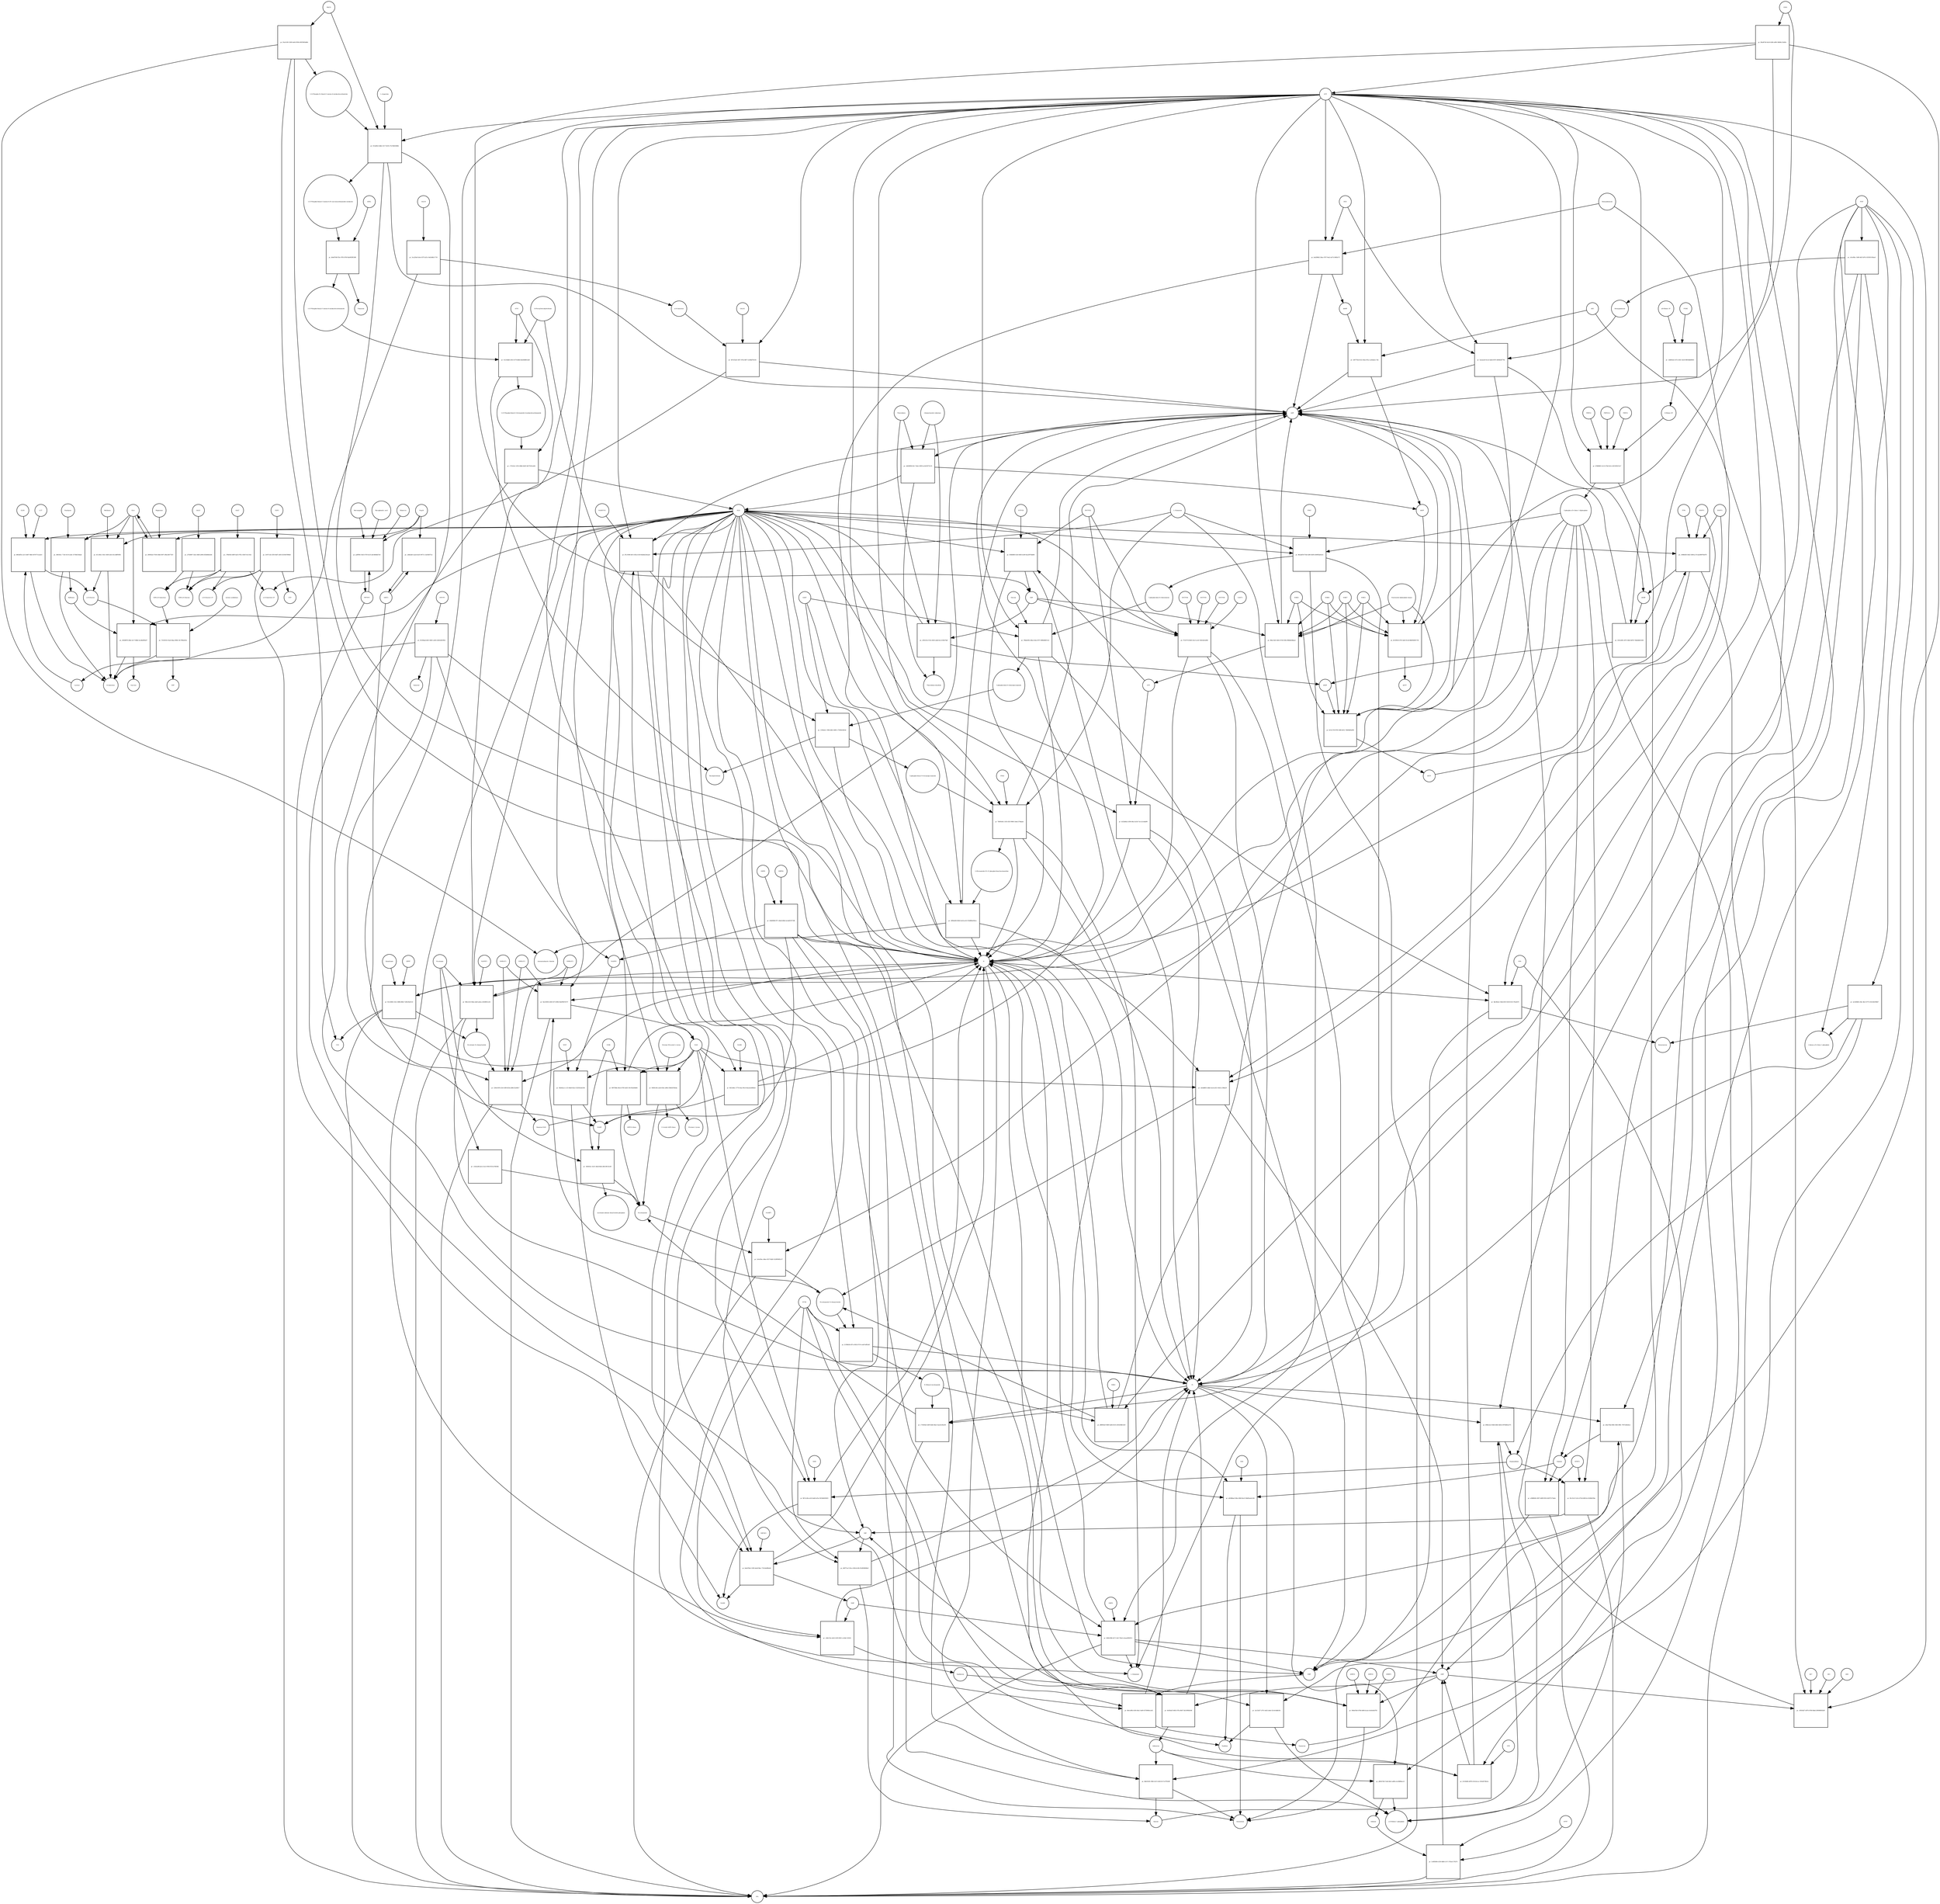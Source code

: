 strict digraph  {
"pr_3ca220af-fa4e-4375-b23c-9eb3d4b11718" [annotation="", bipartite=1, cls=process, fontsize=4, label="pr_3ca220af-fa4e-4375-b23c-9eb3d4b11718", shape=square];
"D-Galactose" [annotation="http_//identifiers.org/CHEBI_27667|http_//identifiers.org/pubchem.compound_439353|http_//identifiers.org/bigg.metabolite_gal_bD", bipartite=0, cls="simple chemical", fontsize=4, label="D-Galactose", shape=circle];
"⍺-D-Galactose" [annotation="http_//identifiers.org/CHEBI_28061|http_//identifiers.org/pubchem.compound_439357|http_//identifiers.org/bigg.metabolite_gal", bipartite=0, cls="simple chemical", fontsize=4, label="⍺-D-Galactose", shape=circle];
GALM [annotation="http_//identifiers.org/uniprot_Q96C23", bipartite=0, cls=macromolecule, fontsize=4, label=GALM, shape=circle];
"pr_447e55a8-1467-4762-84f7-5cd9dd79cf41" [annotation="", bipartite=1, cls=process, fontsize=4, label="pr_447e55a8-1467-4762-84f7-5cd9dd79cf41", shape=square];
"⍺-D-Galactose-1P" [annotation="http_//identifiers.org/CHEBI_17973|http_//identifiers.org/pubchem.compound_123912|http_//identifiers.org/bigg.metabolite_gal1p", bipartite=0, cls="simple chemical", fontsize=4, label="⍺-D-Galactose-1P", shape=circle];
GALK1 [annotation="http_//identifiers.org/uniprot_P51570", bipartite=0, cls=macromolecule, fontsize=4, label=GALK1, shape=circle];
ATP [annotation="http_//identifiers.org/CHEBI_15422|http_//identifiers.org/pubchem.compound_5957|http_//identifiers.org/bigg.metabolite_atp", bipartite=0, cls="simple chemical", fontsize=4, label=ATP, shape=circle];
ADP [annotation="http_//identifiers.org/CHEBI_16761|http_//identifiers.org/pubchem.compound_6022|http_//identifiers.org/bigg.metabolite_adp", bipartite=0, cls="simple chemical", fontsize=4, label=ADP, shape=circle];
"pr_c78b5f42-b6f9-4a55-97bc-439e7c6c102e" [annotation="", bipartite=1, cls=process, fontsize=4, label="pr_c78b5f42-b6f9-4a55-97bc-439e7c6c102e", shape=square];
"UDP-⍺-D-Galactose" [annotation="http_//identifiers.org/CHEBI_66914|http_//identifiers.org/pubchem.compound_18068|http_//identifiers.org/bigg.metabolite_udpgal", bipartite=0, cls="simple chemical", fontsize=4, label="UDP-⍺-D-Galactose", shape=circle];
GALT [annotation="http_//identifiers.org/uniprot_P07902", bipartite=0, cls=macromolecule, fontsize=4, label=GALT, shape=circle];
"UDP-⍺-D-Glucose" [annotation="http_//identifiers.org/CHEBI_46229|http_//identifiers.org/pubchem.compound_8629|http_//identifiers.org/bigg.metabolite_udpg", bipartite=0, cls="simple chemical", fontsize=4, label="UDP-⍺-D-Glucose", shape=circle];
"⍺-D-Glucose-1-P" [annotation="http_//identifiers.org/CHEBI_29042|http_//identifiers.org/pubchem.compound_439165|http_//identifiers.org/bigg.metabolite_g1p", bipartite=0, cls="simple chemical", fontsize=4, label="⍺-D-Glucose-1-P", shape=circle];
"pr_318711d2-2f30-46d7-a003-d31f647896d1" [annotation="", bipartite=1, cls=process, fontsize=4, label="pr_318711d2-2f30-46d7-a003-d31f647896d1", shape=square];
UGP2 [annotation="http_//identifiers.org/uniprot_Q16851", bipartite=0, cls=macromolecule, fontsize=4, label=UGP2, shape=circle];
PPi [annotation="http_//identifiers.org/CHEBI_18361|http_//identifiers.org/pubchem.compound_644102|http_//identifiers.org/bigg.metabolite_ppi", bipartite=0, cls="simple chemical", fontsize=4, label=PPi, shape=circle];
UTP [annotation="http_//identifiers.org/CHEBI_15713|http_//identifiers.org/pubchem.compound_6133|http_//identifiers.org/bigg.metabolite_utp", bipartite=0, cls="simple chemical", fontsize=4, label=UTP, shape=circle];
"pr_a7f26807-32ee-40df-a498-ef2b468efa9e" [annotation="", bipartite=1, cls=process, fontsize=4, label="pr_a7f26807-32ee-40df-a498-ef2b468efa9e", shape=square];
GALE [annotation="http_//identifiers.org/uniprot_Q14376", bipartite=0, cls=macromolecule, fontsize=4, label=GALE, shape=circle];
Lactose [annotation="http_//identifiers.org/CHEBI_17716|http_//identifiers.org/pubchem.compound_440995|http_//identifiers.org/bigg.metabolite_lcts", bipartite=0, cls="simple chemical", fontsize=4, label=Lactose, shape=circle];
"pr_8802df5e-a213-4d07-9db5-607477a1adc4" [annotation="", bipartite=1, cls=process, fontsize=4, label="pr_8802df5e-a213-4d07-9db5-607477a1adc4", shape=square];
GLB1 [annotation="http_//identifiers.org/uniprot_P16278", bipartite=0, cls=macromolecule, fontsize=4, label=GLB1, shape=circle];
LCT [annotation="http_//identifiers.org/uniprot_P09848", bipartite=0, cls=macromolecule, fontsize=4, label=LCT, shape=circle];
H2O [annotation="http_//identifiers.org/CHEBI_15377|http_//identifiers.org/pubchem.compound_962|http_//identifiers.org/bigg.metabolite_h2o", bipartite=0, cls="simple chemical", fontsize=4, label=H2O, shape=circle];
"⍺-D-Glucose" [annotation="http_//identifiers.org/CHEBI_28102|http_//identifiers.org/pubchem.compound_79025|http_//identifiers.org/bigg.metabolite_glc__D", bipartite=0, cls="simple chemical", fontsize=4, label="⍺-D-Glucose", shape=circle];
"pr_f5183bad-dd13-4661-a2fd-22441d619f5d" [annotation="", bipartite=1, cls=process, fontsize=4, label="pr_f5183bad-dd13-4661-a2fd-22441d619f5d", shape=square];
Galacitol [annotation="http_//identifiers.org/CHEBI_16813|http_//identifiers.org/pubchem.compound_11850|http_//identifiers.org/bigg.metabolite_galt", bipartite=0, cls="simple chemical", fontsize=4, label=Galacitol, shape=circle];
AKR1B1 [annotation="http_//identifiers.org/uniprot_P15121", bipartite=0, cls=macromolecule, fontsize=4, label=AKR1B1, shape=circle];
NADP [annotation="http_//identifiers.org/CHEBI_18009|http_//identifiers.org/pubchem.compound_5886|http_//identifiers.org/bigg.metabolite_nadp", bipartite=0, cls="simple chemical", fontsize=4, label=NADP, shape=circle];
NADPH [annotation="http_//identifiers.org/CHEBI_16474|http_//identifiers.org/pubchem.compound_5884|http_//identifiers.org/bigg.metabolite_nadph", bipartite=0, cls="simple chemical", fontsize=4, label=NADPH, shape=circle];
H [annotation="http_//identifiers.org/CHEBI_24636|http_//identifiers.org/pubchem.compound_1038|http_//identifiers.org/bigg.metabolite_h", bipartite=0, cls="simple chemical", fontsize=4, label=H, shape=circle];
Melibiose [annotation="http_//identifiers.org/CHEBI_28053|http_//identifiers.org/pubchem.compound_440658|http_//identifiers.org/bigg.metabolite_melib", bipartite=0, cls="simple chemical", fontsize=4, label=Melibiose, shape=circle];
"pr_611c8b1c-83e1-483f-a6c6-d1cd4ff95ffe" [annotation="", bipartite=1, cls=process, fontsize=4, label="pr_611c8b1c-83e1-483f-a6c6-d1cd4ff95ffe", shape=square];
GLA [annotation="http_//identifiers.org/uniprot_P06280", bipartite=0, cls=macromolecule, fontsize=4, label=GLA, shape=circle];
Raffinose [annotation="http_//identifiers.org/CHEBI_16634|http_//identifiers.org/pubchem.compound_439242|http_//identifiers.org/bigg.metabolite_raffin", bipartite=0, cls="simple chemical", fontsize=4, label=Raffinose, shape=circle];
"pr_18569876-4fde-4c37-86b4-5a1db2ff6e07" [annotation="", bipartite=1, cls=process, fontsize=4, label="pr_18569876-4fde-4c37-86b4-5a1db2ff6e07", shape=square];
Sucrose [annotation="http_//identifiers.org/CHEBI_17992|http_//identifiers.org/pubchem.compound_5988|http_//identifiers.org/bigg.metabolite_sucr", bipartite=0, cls="simple chemical", fontsize=4, label=Sucrose, shape=circle];
"pr_75318516-35a4-44aa-9046-19c7f0fed33e" [annotation="", bipartite=1, cls=process, fontsize=4, label="pr_75318516-35a4-44aa-9046-19c7f0fed33e", shape=square];
"lactose synthetase" [annotation="http_//identifiers.org/uniprot_P00709|http_//identifiers.org/uniprot_P15291", bipartite=0, cls=complex, fontsize=4, label="lactose synthetase", shape=circle];
UDP [annotation="http_//identifiers.org/CHEBI_17659|http_//identifiers.org/pubchem.compound_6031|http_//identifiers.org/bigg.metabolite_udp", bipartite=0, cls="simple chemical", fontsize=4, label=UDP, shape=circle];
Stachyose [annotation="http_//identifiers.org/CHEBI_17164|http_//identifiers.org/pubchem.compound_439531|http_//identifiers.org/bigg.metabolite_stys", bipartite=0, cls="simple chemical", fontsize=4, label=Stachyose, shape=circle];
"pr_3681fdcc-7126-4110-ae4e-3178d5336adc" [annotation="", bipartite=1, cls=process, fontsize=4, label="pr_3681fdcc-7126-4110-ae4e-3178d5336adc", shape=square];
NAD [annotation="http_//identifiers.org/CHEBI_15846|http_//identifiers.org/pubchem.compound_5892|http_//identifiers.org/bigg.metabolite_nad", bipartite=0, cls="simple chemical", fontsize=4, label=NAD, shape=circle];
"pr_6021d0ec-5770-43a2-96c4-8ea2ee0d9b2d" [annotation="", bipartite=1, cls=process, fontsize=4, label="pr_6021d0ec-5770-43a2-96c4-8ea2ee0d9b2d", shape=square];
NADK [annotation="http_//identifiers.org/uniprot_O95544", bipartite=0, cls=macromolecule, fontsize=4, label=NADK, shape=circle];
"pr_582d5ace-cc53-48e8-82e2-5325022d2356" [annotation="", bipartite=1, cls=process, fontsize=4, label="pr_582d5ace-cc53-48e8-82e2-5325022d2356", shape=square];
NADH [annotation="http_//identifiers.org/CHEBI_16908|http_//identifiers.org/pubchem.compound_439153|http_//identifiers.org/bigg.metabolite_nadh", bipartite=0, cls="simple chemical", fontsize=4, label=NADH, shape=circle];
NNT [annotation="http_//identifiers.org/uniprot_Q13423", bipartite=0, cls=macromolecule, fontsize=4, label=NNT, shape=circle];
"Deamino-NAD" [annotation="http_//identifiers.org/CHEBI_18304|http_//identifiers.org/pubchem.compound_135421870|http_//identifiers.org/bigg.metabolite_dnad", bipartite=0, cls="simple chemical", fontsize=4, label="Deamino-NAD", shape=circle];
"pr_ff1c9396-b015-4f3a-b158-6b2bb224eaa0" [annotation="", bipartite=1, cls=process, fontsize=4, label="pr_ff1c9396-b015-4f3a-b158-6b2bb224eaa0", shape=square];
NADSYN1 [annotation="urn_miriam_pubmed_12547821|http_//identifiers.org/uniprot_Q6IA69", bipartite=0, cls=macromolecule, fontsize=4, label=NADSYN1, shape=circle];
"L-Glutamine" [annotation="http_//identifiers.org/CHEBI_18050|http_//identifiers.org/pubchem.compound_5961|http_//identifiers.org/bigg.metabolite_gln__L", bipartite=0, cls="simple chemical", fontsize=4, label="L-Glutamine", shape=circle];
"L-Glutamate" [annotation="http_//identifiers.org/CHEBI_16015|http_//identifiers.org/pubchem.compound_33032|http_//identifiers.org/bigg.metabolite_glu__L", bipartite=0, cls="simple chemical", fontsize=4, label="L-Glutamate", shape=circle];
"Nicotinamide D-ribonucleotide" [annotation="http_//identifiers.org/CHEBI_16171|http_//identifiers.org/pubchem.compound_14180", bipartite=0, cls="simple chemical", fontsize=4, label="Nicotinamide D-ribonucleotide", shape=circle];
"pr_9e233950-244f-4373-8963-fbef9047d737" [annotation="", bipartite=1, cls=process, fontsize=4, label="pr_9e233950-244f-4373-8963-fbef9047d737", shape=square];
NMNAT2 [annotation="urn_miriam_pubmed_12359228|http_//identifiers.org/uniprot_Q9BZQ4", bipartite=0, cls=macromolecule, fontsize=4, label=NMNAT2, shape=circle];
NMNAT1 [annotation="urn_miriam_pubmed_12359228|http_//identifiers.org/uniprot_Q9HAN9", bipartite=0, cls=macromolecule, fontsize=4, label=NMNAT1, shape=circle];
NMNAT3 [annotation="urn_miriam_pubmed_17402747|http_//identifiers.org/uniprot_Q96T66", bipartite=0, cls=macromolecule, fontsize=4, label=NMNAT3, shape=circle];
"pr_eb3dd803-2dbb-4ced-a021-65d1cc588a29" [annotation="", bipartite=1, cls=process, fontsize=4, label="pr_eb3dd803-2dbb-4ced-a021-65d1cc588a29", shape=square];
ENPP1 [annotation="http_//identifiers.org/uniprot_P22413", bipartite=0, cls=macromolecule, fontsize=4, label=ENPP1, shape=circle];
ENPP3 [annotation="http_//identifiers.org/uniprot_O14638", bipartite=0, cls=macromolecule, fontsize=4, label=ENPP3, shape=circle];
AMP [annotation="http_//identifiers.org/CHEBI_16027|http_//identifiers.org/pubchem.compound_6083|http_//identifiers.org/bigg.metabolite_amp", bipartite=0, cls="simple chemical", fontsize=4, label=AMP, shape=circle];
"N-Ribosyl-nicotinamide" [annotation="http_//identifiers.org/CHEBI_15927|http_//identifiers.org/pubchem.compound_439924|http_//identifiers.org/bigg.metabolite_rnam", bipartite=0, cls="simple chemical", fontsize=4, label="N-Ribosyl-nicotinamide", shape=circle];
"pr_d8895b2f-9480-4a0b-9e55-e81b59dfc429" [annotation="", bipartite=1, cls=process, fontsize=4, label="pr_d8895b2f-9480-4a0b-9e55-e81b59dfc429", shape=square];
NRK1 [annotation="http_//identifiers.org/uniprot_Q9NWW6", bipartite=0, cls=macromolecule, fontsize=4, label=NRK1, shape=circle];
"pr_513fbb5b-d57a-4562-b719-ceab7edf5a45" [annotation="", bipartite=1, cls=process, fontsize=4, label="pr_513fbb5b-d57a-4562-b719-ceab7edf5a45", shape=square];
NT5E [annotation="urn_miriam_pubmed_2848759|http_//identifiers.org/uniprot_P21589", bipartite=0, cls=macromolecule, fontsize=4, label=NT5E, shape=circle];
Pi [annotation="http_//identifiers.org/CHEBI_18367|http_//identifiers.org/pubchem.compound_1061|http_//identifiers.org/bigg.metabolite_pi", bipartite=0, cls="simple chemical", fontsize=4, label=Pi, shape=circle];
Nicotinate [annotation="http_//identifiers.org/CHEBI_32544|http_//identifiers.org/pubchem.compound_937|http_//identifiers.org/bigg.metabolite_nicnt", bipartite=0, cls="simple chemical", fontsize=4, label=Nicotinate, shape=circle];
"pr_186361ec-4e31-4b2d-8dcb-dfe538132c8f" [annotation="", bipartite=1, cls=process, fontsize=4, label="pr_186361ec-4e31-4b2d-8dcb-dfe538132c8f", shape=square];
Nicotinamide [annotation="http_//identifiers.org/CHEBI_17154|http_//identifiers.org/pubchem.compound_936|http_//identifiers.org/bigg.metabolite_ncam", bipartite=0, cls="simple chemical", fontsize=4, label=Nicotinamide, shape=circle];
CD38 [annotation="urn_miriam_pubmed_16690024|http_//identifiers.org/uniprot_P28907", bipartite=0, cls=macromolecule, fontsize=4, label=CD38, shape=circle];
"nicotinate-adenine dinucleotide phosphate" [annotation="http_//identifiers.org/CHEBI_75967|http_//identifiers.org/pubchem.compound_71768143", bipartite=0, cls="simple chemical", fontsize=4, label="nicotinate-adenine dinucleotide phosphate", shape=circle];
"pr_3c6e39ec-d6ee-4537-8b26-1b39958f2c57" [annotation="", bipartite=1, cls=process, fontsize=4, label="pr_3c6e39ec-d6ee-4537-8b26-1b39958f2c57", shape=square];
NAMPT [annotation="http_//identifiers.org/uniprot_P43490", bipartite=0, cls=macromolecule, fontsize=4, label=NAMPT, shape=circle];
"5-phospho-⍺-D-ribose 1-diphosphate" [annotation="http_//identifiers.org/CHEBI_17111|http_//identifiers.org/pubchem.compound_7339|http_//identifiers.org/bigg.metabolite_prpp", bipartite=0, cls="simple chemical", fontsize=4, label="5-phospho-⍺-D-ribose 1-diphosphate", shape=circle];
"pr_173929a6-2b9f-4d2b-9da3-5aa3223fa291" [annotation="", bipartite=1, cls=process, fontsize=4, label="pr_173929a6-2b9f-4d2b-9da3-5aa3223fa291", shape=square];
PNP [annotation="http_//identifiers.org/uniprot_P00491", bipartite=0, cls=macromolecule, fontsize=4, label=PNP, shape=circle];
"⍺-D-Ribose 1-phosphate" [annotation="http_//identifiers.org/CHEBI_16300|http_//identifiers.org/pubchem.compound_439236|http_//identifiers.org/bigg.metabolite_r1p", bipartite=0, cls="simple chemical", fontsize=4, label="⍺-D-Ribose 1-phosphate", shape=circle];
"pr_f4850c9d-ca4d-454e-a98d-358d3d7df2da" [annotation="", bipartite=1, cls=process, fontsize=4, label="pr_f4850c9d-ca4d-454e-a98d-358d3d7df2da", shape=square];
SIRT5 [annotation="urn_miriam_pubmed_17694089|http_//identifiers.org/uniprot_Q9NXA8", bipartite=0, cls=macromolecule, fontsize=4, label=SIRT5, shape=circle];
"Histone N6-acetyl-L-lysine" [annotation="http_//identifiers.org/pubchem.substance_5094", bipartite=0, cls="simple chemical", fontsize=4, label="Histone N6-acetyl-L-lysine", shape=circle];
"O-Acetyl-ADP-ribose" [annotation="http_//identifiers.org/CHEBI_76279|http_//identifiers.org/pubchem.compound_72193709", bipartite=0, cls="simple chemical", fontsize=4, label="O-Acetyl-ADP-ribose", shape=circle];
"Histone-L-lysine" [annotation="http_//identifiers.org/CHEBI_5738|http_//identifiers.org/pubchem.substance_5447|http_//identifiers.org/pubchem.substance_223439948", bipartite=0, cls="simple chemical", fontsize=4, label="Histone-L-lysine", shape=circle];
"pr_f897588a-48cd-4785-bd35-59c91bd34b84" [annotation="", bipartite=1, cls=process, fontsize=4, label="pr_f897588a-48cd-4785-bd35-59c91bd34b84", shape=square];
"ADP-D-ribose" [annotation="http_//identifiers.org/CHEBI_16960|http_//identifiers.org/pubchem.compound_33576", bipartite=0, cls="simple chemical", fontsize=4, label="ADP-D-ribose", shape=circle];
"Nicotinate D-ribonucleotide" [annotation="http_//identifiers.org/CHEBI_15763|http_//identifiers.org/pubchem.compound_121992|http_//identifiers.org/bigg.metabolite_nicrnt", bipartite=0, cls="simple chemical", fontsize=4, label="Nicotinate D-ribonucleotide", shape=circle];
"pr_239e4199-e524-43f8-825d-af8b132e89e7" [annotation="", bipartite=1, cls=process, fontsize=4, label="pr_239e4199-e524-43f8-825d-af8b132e89e7", shape=square];
Quinolinate [annotation="http_//identifiers.org/CHEBI_16675|http_//identifiers.org/pubchem.compound_1066|http_//identifiers.org/bigg.metabolite_quln", bipartite=0, cls="simple chemical", fontsize=4, label=Quinolinate, shape=circle];
"pr_921c8683-332c-489b-80b5-7ef8cf4e0133" [annotation="", bipartite=1, cls=process, fontsize=4, label="pr_921c8683-332c-489b-80b5-7ef8cf4e0133", shape=square];
QPRT [annotation="http_//identifiers.org/uniprot_Q15274", bipartite=0, cls=macromolecule, fontsize=4, label=QPRT, shape=circle];
CO2 [annotation="http_//identifiers.org/CHEBI_16526|http_//identifiers.org/pubchem.compound_280|http_//identifiers.org/bigg.metabolite_co2", bipartite=0, cls="simple chemical", fontsize=4, label=CO2, shape=circle];
"pr_f68c2323-9d2a-4af4-ae6a-e18298f12c45" [annotation="", bipartite=1, cls=process, fontsize=4, label="pr_f68c2323-9d2a-4af4-ae6a-e18298f12c45", shape=square];
NAPRT1 [annotation="http_//identifiers.org/uniprot_Q6XQN6", bipartite=0, cls=macromolecule, fontsize=4, label=NAPRT1, shape=circle];
"pr_c1b5ea9b-ba1e-4ce3-95f4-9531a76834fc" [annotation="", bipartite=1, cls=process, fontsize=4, label="pr_c1b5ea9b-ba1e-4ce3-95f4-9531a76834fc", shape=square];
"⍺D-Ribose 1P" [annotation="http_//identifiers.org/CHEBI_16300|http_//identifiers.org/pubchem.compound_439236|http_//identifiers.org/bigg.metabolite_r1p", bipartite=0, cls="simple chemical", fontsize=4, label="⍺D-Ribose 1P", shape=circle];
"pr_c4d603a4-357e-429c-9a30-98056db9f495" [annotation="", bipartite=1, cls=process, fontsize=4, label="pr_c4d603a4-357e-429c-9a30-98056db9f495", shape=square];
"D-Ribose 5P" [annotation="http_//identifiers.org/CHEBI_78679|http_//identifiers.org/pubchem.compound_439167", bipartite=0, cls="simple chemical", fontsize=4, label="D-Ribose 5P", shape=circle];
PGM2 [annotation="http_//identifiers.org/uniprot_Q96G03", bipartite=0, cls=macromolecule, fontsize=4, label=PGM2, shape=circle];
"pr_d7d86801-6c22-474d-9e3c-bf21839215e7" [annotation="", bipartite=1, cls=process, fontsize=4, label="pr_d7d86801-6c22-474d-9e3c-bf21839215e7", shape=square];
PRPS1 [annotation="http_//identifiers.org/uniprot_P60891", bipartite=0, cls=macromolecule, fontsize=4, label=PRPS1, shape=circle];
PRPS2 [annotation="http_//identifiers.org/uniprot_P11908", bipartite=0, cls=macromolecule, fontsize=4, label=PRPS2, shape=circle];
PRPS1L1 [annotation="http_//identifiers.org/uniprot_P21108", bipartite=0, cls=macromolecule, fontsize=4, label=PRPS1L1, shape=circle];
"pr_96eabf59-f7dd-4280-8289-d309f5be62cb" [annotation="", bipartite=1, cls=process, fontsize=4, label="pr_96eabf59-f7dd-4280-8289-d309f5be62cb", shape=square];
"5-phospho-beta-D-ribosylamine" [annotation="http_//identifiers.org/CHEBI_37737|http_//identifiers.org/pubchem.compound_439905|http_//identifiers.org/bigg.metabolite_pram", bipartite=0, cls="simple chemical", fontsize=4, label="5-phospho-beta-D-ribosylamine", shape=circle];
PPAT [annotation="http_//identifiers.org/uniprot_Q06203", bipartite=0, cls=macromolecule, fontsize=4, label=PPAT, shape=circle];
"pr_786a8294-24ba-4cba-b707-49fb49df311d" [annotation="", bipartite=1, cls=process, fontsize=4, label="pr_786a8294-24ba-4cba-b707-49fb49df311d", shape=square];
"5-phospho-beta-D-ribosylglycinamide" [annotation="http_//identifiers.org/CHEBI_143788|http_//identifiers.org/pubchem.compound_129630972|http_//identifiers.org/bigg.metabolite_gar", bipartite=0, cls="simple chemical", fontsize=4, label="5-phospho-beta-D-ribosylglycinamide", shape=circle];
GART [annotation="http_//identifiers.org/uniprot_P22102", bipartite=0, cls=macromolecule, fontsize=4, label=GART, shape=circle];
Glycine [annotation="http_//identifiers.org/CHEBI_15428|http_//identifiers.org/pubchem.compound_750|http_//identifiers.org/bigg.metabolite_gly", bipartite=0, cls="simple chemical", fontsize=4, label=Glycine, shape=circle];
"pr_133fab2c-199d-4db1-b683-c75928c8b18e" [annotation="", bipartite=1, cls=process, fontsize=4, label="pr_133fab2c-199d-4db1-b683-c75928c8b18e", shape=square];
"5-phosphoribosyl-N-formylglycinamide" [annotation="http_//identifiers.org/pubchem.compound_129652037|http_//identifiers.org/bigg.metabolite_fgam", bipartite=0, cls="simple chemical", fontsize=4, label="5-phosphoribosyl-N-formylglycinamide", shape=circle];
"10-Formyltetrahydrofolate" [annotation="http_//identifiers.org/CHEBI_15637|http_//identifiers.org/pubchem.compound_135450591|http_//identifiers.org/bigg.metabolite_10fthf", bipartite=0, cls="simple chemical", fontsize=4, label="10-Formyltetrahydrofolate", shape=circle];
Tetrahydrofolate [annotation="http_//identifiers.org/CHEBI_67016|http_//identifiers.org/pubchem.compound_135444742|http_//identifiers.org/bigg.metabolite_thf", bipartite=0, cls="simple chemical", fontsize=4, label=Tetrahydrofolate, shape=circle];
"pr_7b991b92-1185-455f-9969-1b4e1374daeb" [annotation="", bipartite=1, cls=process, fontsize=4, label="pr_7b991b92-1185-455f-9969-1b4e1374daeb", shape=square];
"2-(Formamido)-N1-(5'-phosphoribosyl)acetamidine" [annotation="http_//identifiers.org/pubchem.compound_5462266|http_//identifiers.org/bigg.metabolite_fpram", bipartite=0, cls="simple chemical", fontsize=4, label="2-(Formamido)-N1-(5'-phosphoribosyl)acetamidine", shape=circle];
PFAS [annotation="http_//identifiers.org/uniprot_O15067", bipartite=0, cls=macromolecule, fontsize=4, label=PFAS, shape=circle];
"pr_20f0eb00-82b0-4e3d-ae52-91b890a934ce" [annotation="", bipartite=1, cls=process, fontsize=4, label="pr_20f0eb00-82b0-4e3d-ae52-91b890a934ce", shape=square];
"Aminoimidazole ribotide" [annotation="http_//identifiers.org/CHEBI_138560|http_//identifiers.org/pubchem.compound_161500|http_//identifiers.org/bigg.metabolite_airs", bipartite=0, cls="simple chemical", fontsize=4, label="Aminoimidazole ribotide", shape=circle];
"pr_91afc365-5269-4e64-9594-493f3065dd8c" [annotation="", bipartite=1, cls=process, fontsize=4, label="pr_91afc365-5269-4e64-9594-493f3065dd8c", shape=square];
"1-(5-Phospho-D-ribosyl)-5-amino-4-imidazolecarboxylate" [annotation="http_//identifiers.org/CHEBI_28413|http_//identifiers.org/pubchem.compound_165388|http_//identifiers.org/bigg.metabolite_5aizc", bipartite=0, cls="simple chemical", fontsize=4, label="1-(5-Phospho-D-ribosyl)-5-amino-4-imidazolecarboxylate", shape=circle];
PAICS [annotation="http_//identifiers.org/uniprot_P22234", bipartite=0, cls=macromolecule, fontsize=4, label=PAICS, shape=circle];
"pr_f21a60e5-d4dc-4117-b535-37a7d441846b" [annotation="", bipartite=1, cls=process, fontsize=4, label="pr_f21a60e5-d4dc-4117-b535-37a7d441846b", shape=square];
"1-(5'-Phosphoribosyl)-5-amino-4-(N-succinocarboxamide)-imidazole" [annotation="http_//identifiers.org/CHEBI_18319|http_//identifiers.org/pubchem.compound_160666", bipartite=0, cls="simple chemical", fontsize=4, label="1-(5'-Phosphoribosyl)-5-amino-4-(N-succinocarboxamide)-imidazole", shape=circle];
"L-Aspartate" [annotation="http_//identifiers.org/CHEBI_17053|http_//identifiers.org/pubchem.compound_5960|http_//identifiers.org/bigg.metabolite_asp__L", bipartite=0, cls="simple chemical", fontsize=4, label="L-Aspartate", shape=circle];
"pr_40e6f7d8-f55e-47f0-b700-fba965f85388" [annotation="", bipartite=1, cls=process, fontsize=4, label="pr_40e6f7d8-f55e-47f0-b700-fba965f85388", shape=square];
"1-(5'-Phosphoribosyl)-5-amino-4-imidazolecarboxamide" [annotation="http_//identifiers.org/CHEBI_18406|http_//identifiers.org/pubchem.compound_65110|http_//identifiers.org/bigg.metabolite_aicar", bipartite=0, cls="simple chemical", fontsize=4, label="1-(5'-Phosphoribosyl)-5-amino-4-imidazolecarboxamide", shape=circle];
ADSL [annotation="http_//identifiers.org/uniprot_P30566", bipartite=0, cls=macromolecule, fontsize=4, label=ADSL, shape=circle];
Fumarate [annotation="http_//identifiers.org/CHEBI_29806|http_//identifiers.org/pubchem.compound_5460307|http_//identifiers.org/bigg.metabolite_fum", bipartite=0, cls="simple chemical", fontsize=4, label=Fumarate, shape=circle];
"pr_61216bd8-2563-4179-b8b4-b4e9d0861d28" [annotation="", bipartite=1, cls=process, fontsize=4, label="pr_61216bd8-2563-4179-b8b4-b4e9d0861d28", shape=square];
"1-(5'-Phosphoribosyl)-5-formamido-4-imidazolecarboxamide" [annotation="http_//identifiers.org/CHEBI_18381|http_//identifiers.org/pubchem.compound_166760|http_//identifiers.org/bigg.metabolite_fprica", bipartite=0, cls="simple chemical", fontsize=4, label="1-(5'-Phosphoribosyl)-5-formamido-4-imidazolecarboxamide", shape=circle];
ATIC [annotation="http_//identifiers.org/uniprot_P31939", bipartite=0, cls=macromolecule, fontsize=4, label=ATIC, shape=circle];
"pr_c75222e1-2f16-49db-9e69-3b375541ed42" [annotation="", bipartite=1, cls=process, fontsize=4, label="pr_c75222e1-2f16-49db-9e69-3b375541ed42", shape=square];
IMP [annotation="http_//identifiers.org/CHEBI_17202|http_//identifiers.org/pubchem.compound_135398640|http_//identifiers.org/bigg.metabolite_imp", bipartite=0, cls="simple chemical", fontsize=4, label=IMP, shape=circle];
"pr_b4eb78eb-1290-4edd-9bec-733c8a880a6d" [annotation="", bipartite=1, cls=process, fontsize=4, label="pr_b4eb78eb-1290-4edd-9bec-733c8a880a6d", shape=square];
XMP [annotation="http_//identifiers.org/CHEBI_15652|http_//identifiers.org/pubchem.compound_73323|http_//identifiers.org/bigg.metabolite_xmp", bipartite=0, cls="simple chemical", fontsize=4, label=XMP, shape=circle];
IMPDH1 [annotation="http_//identifiers.org/uniprot_P20839", bipartite=0, cls=macromolecule, fontsize=4, label=IMPDH1, shape=circle];
IMPDH2 [annotation="http_//identifiers.org/uniprot_P12268", bipartite=0, cls=macromolecule, fontsize=4, label=IMPDH2, shape=circle];
"pr_666b338b-9e71-42e7-90a3-e2aaa0082911" [annotation="", bipartite=1, cls=process, fontsize=4, label="pr_666b338b-9e71-42e7-90a3-e2aaa0082911", shape=square];
GMP [annotation="http_//identifiers.org/CHEBI_17345|http_//identifiers.org/pubchem.compound_135398631|http_//identifiers.org/bigg.metabolite_gmp", bipartite=0, cls="simple chemical", fontsize=4, label=GMP, shape=circle];
GMPS [annotation="urn_miriam_pubmed_8089153|http_//identifiers.org/uniprot_P49915", bipartite=0, cls=macromolecule, fontsize=4, label=GMPS, shape=circle];
"pr_9fad4744-9a34-42d6-a696-38d06c21dd3e" [annotation="", bipartite=1, cls=process, fontsize=4, label="pr_9fad4744-9a34-42d6-a696-38d06c21dd3e", shape=square];
GDP [annotation="http_//identifiers.org/CHEBI_17552|http_//identifiers.org/pubchem.compound_135398619|http_//identifiers.org/bigg.metabolite_gdp", bipartite=0, cls="simple chemical", fontsize=4, label=GDP, shape=circle];
GUK1 [annotation="urn_miriam_pubmed_8663313|http_//identifiers.org/uniprot_Q16774", bipartite=0, cls=macromolecule, fontsize=4, label=GUK1, shape=circle];
"pr_99ea7a65-5b02-4726-939e-f86b0efdbaa2" [annotation="", bipartite=1, cls=process, fontsize=4, label="pr_99ea7a65-5b02-4726-939e-f86b0efdbaa2", shape=square];
GTP [annotation="http_//identifiers.org/CHEBI_15996|http_//identifiers.org/pubchem.compound_35398633|http_//identifiers.org/bigg.metabolite_gtp", bipartite=0, cls="simple chemical", fontsize=4, label=GTP, shape=circle];
NME3 [annotation="http_//identifiers.org/uniprot_Q13232", bipartite=0, cls=macromolecule, fontsize=4, label=NME3, shape=circle];
"Nucleoside diphosphate kinase" [annotation="http_//identifiers.org/uniprot_P15531|http_//identifiers.org/uniprot_P22392", bipartite=0, cls=complex, fontsize=4, label="Nucleoside diphosphate kinase", shape=circle];
NME5 [annotation="http_//identifiers.org/uniprot_P56597", bipartite=0, cls=macromolecule, fontsize=4, label=NME5, shape=circle];
NME6 [annotation="http_//identifiers.org/uniprot_O75414", bipartite=0, cls=macromolecule, fontsize=4, label=NME6, shape=circle];
NME7 [annotation="http_//identifiers.org/uniprot_Q9Y5B8", bipartite=0, cls=macromolecule, fontsize=4, label=NME7, shape=circle];
"pr_cf65231e-913e-4025-abe8-dcc253627bef" [annotation="", bipartite=1, cls=process, fontsize=4, label="pr_cf65231e-913e-4025-abe8-dcc253627bef", shape=square];
dGDP [annotation="http_//identifiers.org/CHEBI_28862|http_//identifiers.org/pubchem.compound_135398595|http_//identifiers.org/bigg.metabolite_dgdp", bipartite=0, cls="simple chemical", fontsize=4, label=dGDP, shape=circle];
"ribonucleoside reductase" [annotation="http_//identifiers.org/uniprot_P23921|http_//identifiers.org/uniprot_P31350|http_//identifiers.org/uniprot_Q7LG56", bipartite=0, cls=complex, fontsize=4, label="ribonucleoside reductase", shape=circle];
Thioredoxin [annotation="http_//identifiers.org/CHEBI_15033|http_//identifiers.org/pubchem.substance_223441017|http_//identifiers.org/pubchem.substance_3635", bipartite=0, cls="simple chemical", fontsize=4, label=Thioredoxin, shape=circle];
"Thioredoxin disulfide" [annotation="http_//identifiers.org/CHEBI_18191|http_//identifiers.org/pubchem.substance_11533266|http_//identifiers.org/pubchem.substance_3636", bipartite=0, cls="simple chemical", fontsize=4, label="Thioredoxin disulfide", shape=circle];
"pr_9cf1a739-876f-4380-b812-7db94bf4ef80" [annotation="", bipartite=1, cls=process, fontsize=4, label="pr_9cf1a739-876f-4380-b812-7db94bf4ef80", shape=square];
dGTP [annotation="http_//identifiers.org/CHEBI_16497|http_//identifiers.org/pubchem.compound_135398599|http_//identifiers.org/bigg.metabolite_dgtp", bipartite=0, cls="simple chemical", fontsize=4, label=dGTP, shape=circle];
dGMP [annotation="http_//identifiers.org/CHEBI_16192|http_//identifiers.org/pubchem.compound_135398597|http_//identifiers.org/bigg.metabolite_dgmp", bipartite=0, cls="simple chemical", fontsize=4, label=dGMP, shape=circle];
"pr_1021ed92-2872-46e0-b876-7d4a6bd53358" [annotation="", bipartite=1, cls=process, fontsize=4, label="pr_1021ed92-2872-46e0-b876-7d4a6bd53358", shape=square];
Deoxyguanosine [annotation="http_//identifiers.org/CHEBI_17172|http_//identifiers.org/pubchem.compound_135398592|http_//identifiers.org/bigg.metabolite_dgsn", bipartite=0, cls="simple chemical", fontsize=4, label=Deoxyguanosine, shape=circle];
"pr_5a2aa2e9-4ccb-4a8d-9470-44f4fd3f779e" [annotation="", bipartite=1, cls=process, fontsize=4, label="pr_5a2aa2e9-4ccb-4a8d-9470-44f4fd3f779e", shape=square];
DCK [annotation="http_//identifiers.org/uniprot_P27707", bipartite=0, cls=macromolecule, fontsize=4, label=DCK, shape=circle];
"pr_cb1ef6bc-1b08-4d1f-b97a-923810149ae6" [annotation="", bipartite=1, cls=process, fontsize=4, label="pr_cb1ef6bc-1b08-4d1f-b97a-923810149ae6", shape=square];
Guanine [annotation="http_//identifiers.org/CHEBI_16235|http_//identifiers.org/pubchem.compound_135398634|http_//identifiers.org/bigg.metabolite_gua", bipartite=0, cls="simple chemical", fontsize=4, label=Guanine, shape=circle];
"2-deoxy-⍺-D-ribose 1-phosphate" [annotation="http_//identifiers.org/CHEBI_28542|http_//identifiers.org/pubchem.compound_439287|http_//identifiers.org/bigg.metabolite_2dr1p", bipartite=0, cls="simple chemical", fontsize=4, label="2-deoxy-⍺-D-ribose 1-phosphate", shape=circle];
"pr_c9080ef8-50d2-4598-ac7d-da389976e870" [annotation="", bipartite=1, cls=process, fontsize=4, label="pr_c9080ef8-50d2-4598-ac7d-da389976e870", shape=square];
ITPA [annotation="http_//identifiers.org/uniprot_Q9BY32", bipartite=0, cls=macromolecule, fontsize=4, label=ITPA, shape=circle];
"pr_a5868b5b-5697-4d9f-8556-442f7217ba6c" [annotation="", bipartite=1, cls=process, fontsize=4, label="pr_a5868b5b-5697-4d9f-8556-442f7217ba6c", shape=square];
HPRT1 [annotation="http_//identifiers.org/uniprot_P00492", bipartite=0, cls=macromolecule, fontsize=4, label=HPRT1, shape=circle];
Guanosine [annotation="http_//identifiers.org/CHEBI_16750|http_//identifiers.org/pubchem.compound_135398635|http_//identifiers.org/bigg.metabolite_gsn", bipartite=0, cls="simple chemical", fontsize=4, label=Guanosine, shape=circle];
"pr_e6ea79ab-86fe-4463-8f8c-7f07228a9acc" [annotation="", bipartite=1, cls=process, fontsize=4, label="pr_e6ea79ab-86fe-4463-8f8c-7f07228a9acc", shape=square];
"pr_68e1e8fb-4160-40a1-9a90-0374960e1a02" [annotation="", bipartite=1, cls=process, fontsize=4, label="pr_68e1e8fb-4160-40a1-9a90-0374960e1a02", shape=square];
"pr_954fbf88-41e8-4665-bc80-6ae2f974dd05" [annotation="", bipartite=1, cls=process, fontsize=4, label="pr_954fbf88-41e8-4665-bc80-6ae2f974dd05", shape=square];
ENTPD2 [annotation="http_//identifiers.org/uniprot_Q9Y5L3", bipartite=0, cls=macromolecule, fontsize=4, label=ENTPD2, shape=circle];
NTPCR [annotation="http_//identifiers.org/uniprot_Q9BSD7", bipartite=0, cls=macromolecule, fontsize=4, label=NTPCR, shape=circle];
"pr_b332b0b2-e596-49e2-b318-7ec5c3c8ad99" [annotation="", bipartite=1, cls=process, fontsize=4, label="pr_b332b0b2-e596-49e2-b318-7ec5c3c8ad99", shape=square];
"pr_f7235710-8b55-42c3-a1ef-16fe5dcb28f2" [annotation="", bipartite=1, cls=process, fontsize=4, label="pr_f7235710-8b55-42c3-a1ef-16fe5dcb28f2", shape=square];
ENTPD4 [annotation="http_//identifiers.org/uniprot_Q9Y227", bipartite=0, cls=macromolecule, fontsize=4, label=ENTPD4, shape=circle];
ENTPD5 [annotation="http_//identifiers.org/uniprot_O75356", bipartite=0, cls=macromolecule, fontsize=4, label=ENTPD5, shape=circle];
ENTPD6 [annotation="http_//identifiers.org/uniprot_O75354", bipartite=0, cls=macromolecule, fontsize=4, label=ENTPD6, shape=circle];
CANT1 [annotation="http_//identifiers.org/uniprot_Q8WVQ1", bipartite=0, cls=macromolecule, fontsize=4, label=CANT1, shape=circle];
"pr_d5d6994f-ff71-46a8-b08e-bcebd5357188" [annotation="", bipartite=1, cls=process, fontsize=4, label="pr_d5d6994f-ff71-46a8-b08e-bcebd5357188", shape=square];
GMPR [annotation="http_//identifiers.org/uniprot_P36959", bipartite=0, cls=macromolecule, fontsize=4, label=GMPR, shape=circle];
GMPR2 [annotation="http_//identifiers.org/uniprot_Q9P2T1", bipartite=0, cls=macromolecule, fontsize=4, label=GMPR2, shape=circle];
Ammonium [annotation="http_//identifiers.org/CHEBI_28938|http_//identifiers.org/pubchem.compound_223|http_//identifiers.org/bigg.metabolite_nh4", bipartite=0, cls="simple chemical", fontsize=4, label=Ammonium, shape=circle];
"pr_946a91b0-478d-4d64-bcad-cfeefe8ed765" [annotation="", bipartite=1, cls=process, fontsize=4, label="pr_946a91b0-478d-4d64-bcad-cfeefe8ed765", shape=square];
AMDP2 [annotation="http_//identifiers.org/uniprot_Q01433", bipartite=0, cls=macromolecule, fontsize=4, label=AMDP2, shape=circle];
AMPD1 [annotation="http_//identifiers.org/uniprot_P23109", bipartite=0, cls=macromolecule, fontsize=4, label=AMPD1, shape=circle];
AMPD3 [annotation="http_//identifiers.org/uniprot_Q01432", bipartite=0, cls=macromolecule, fontsize=4, label=AMPD3, shape=circle];
"pr_c6bfc35a-4e02-4239-981f-ccb3bc7e9341" [annotation="", bipartite=1, cls=process, fontsize=4, label="pr_c6bfc35a-4e02-4239-981f-ccb3bc7e9341", shape=square];
Xanthosine [annotation="http_//identifiers.org/CHEBI_18107|http_//identifiers.org/pubchem.compound_64959|http_//identifiers.org/bigg.metabolite_xtsn", bipartite=0, cls="simple chemical", fontsize=4, label=Xanthosine, shape=circle];
"pr_2a125af7-a701-4ed2-a4eb-52c0c4bdb18c" [annotation="", bipartite=1, cls=process, fontsize=4, label="pr_2a125af7-a701-4ed2-a4eb-52c0c4bdb18c", shape=square];
Xanthine [annotation="http_//identifiers.org/CHEBI_15318|http_//identifiers.org/pubchem.compound_1188|http_//identifiers.org/bigg.metabolite_xan", bipartite=0, cls="simple chemical", fontsize=4, label=Xanthine, shape=circle];
"pr_46977acf-29ca-416b-bc9b-f22d928608a9" [annotation="", bipartite=1, cls=process, fontsize=4, label="pr_46977acf-29ca-416b-bc9b-f22d928608a9", shape=square];
Inosine [annotation="http_//identifiers.org/CHEBI_17596|http_//identifiers.org/pubchem.compound_35398641|http_//identifiers.org/bigg.metabolite_ins", bipartite=0, cls="simple chemical", fontsize=4, label=Inosine, shape=circle];
"pr_6f8dcee2-83db-4d0e-bb5b-3870d4fea575" [annotation="", bipartite=1, cls=process, fontsize=4, label="pr_6f8dcee2-83db-4d0e-bb5b-3870d4fea575", shape=square];
Hypoxanthine [annotation="http_//identifiers.org/CHEBI_17368|http_//identifiers.org/pubchem.compound_135398638|http_//identifiers.org/bigg.metabolite_hxan", bipartite=0, cls="simple chemical", fontsize=4, label=Hypoxanthine, shape=circle];
"pr_8b7ce26e-afc8-4ab9-af3a-5025db565825" [annotation="", bipartite=1, cls=process, fontsize=4, label="pr_8b7ce26e-afc8-4ab9-af3a-5025db565825", shape=square];
XDH [annotation="http_//identifiers.org/uniprot_P47989", bipartite=0, cls=macromolecule, fontsize=4, label=XDH, shape=circle];
"pr_ed548bad-344e-40b9-8ec0-5bb83aa6c264" [annotation="", bipartite=1, cls=process, fontsize=4, label="pr_ed548bad-344e-40b9-8ec0-5bb83aa6c264", shape=square];
GDA [annotation="http_//identifiers.org/uniprot_Q9Y2T3", bipartite=0, cls=macromolecule, fontsize=4, label=GDA, shape=circle];
"pr_83c33c1f-2cfe-472d-b580-bc14266d33be" [annotation="", bipartite=1, cls=process, fontsize=4, label="pr_83c33c1f-2cfe-472d-b580-bc14266d33be", shape=square];
Adenosine [annotation="http_//identifiers.org/CHEBI_16335|http_//identifiers.org/pubchem.compound_60961|http_//identifiers.org/bigg.metabolite_adn", bipartite=0, cls="simple chemical", fontsize=4, label=Adenosine, shape=circle];
"pr_6bb10245-39b2-4cf1-b140-6117a797b39f" [annotation="", bipartite=1, cls=process, fontsize=4, label="pr_6bb10245-39b2-4cf1-b140-6117a797b39f", shape=square];
ADA [annotation="http_//identifiers.org/uniprot_P00813", bipartite=0, cls=macromolecule, fontsize=4, label=ADA, shape=circle];
"pr_41185d82-d878-413d-bcca-1502d5708c4c" [annotation="", bipartite=1, cls=process, fontsize=4, label="pr_41185d82-d878-413d-bcca-1502d5708c4c", shape=square];
ADK [annotation="http_//identifiers.org/uniprot_P55263", bipartite=0, cls=macromolecule, fontsize=4, label=ADK, shape=circle];
"pr_0e456af5-4843-47fa-80d7-5b319f0b504f" [annotation="", bipartite=1, cls=process, fontsize=4, label="pr_0e456af5-4843-47fa-80d7-5b319f0b504f", shape=square];
"pr_d82637d4-7e4d-44e5-ad66-a1e286f6acc0" [annotation="", bipartite=1, cls=process, fontsize=4, label="pr_d82637d4-7e4d-44e5-ad66-a1e286f6acc0", shape=square];
Adenine [annotation="http_//identifiers.org/CHEBI_16708|http_//identifiers.org/pubchem.compound_190|http_//identifiers.org/bigg.metabolite_ade", bipartite=0, cls="simple chemical", fontsize=4, label=Adenine, shape=circle];
"pr_5c885608-e530-48d0-a7e7-3742e1176270" [annotation="", bipartite=1, cls=process, fontsize=4, label="pr_5c885608-e530-48d0-a7e7-3742e1176270", shape=square];
APRT [annotation="http_//identifiers.org/uniprot_P07741", bipartite=0, cls=macromolecule, fontsize=4, label=APRT, shape=circle];
"pr_c9503d27-d076-4768-9bdd-2f60088562d9" [annotation="", bipartite=1, cls=process, fontsize=4, label="pr_c9503d27-d076-4768-9bdd-2f60088562d9", shape=square];
AK5 [annotation="http_//identifiers.org/uniprot_Q9Y6K8", bipartite=0, cls=macromolecule, fontsize=4, label=AK5, shape=circle];
AK7 [annotation="http_//identifiers.org/uniprot_Q96M32", bipartite=0, cls=macromolecule, fontsize=4, label=AK7, shape=circle];
AK1 [annotation="http_//identifiers.org/uniprot_P00568", bipartite=0, cls=macromolecule, fontsize=4, label=AK1, shape=circle];
AK8 [annotation="http_//identifiers.org/uniprot_Q96MA6", bipartite=0, cls=macromolecule, fontsize=4, label=AK8, shape=circle];
"pr_ee3269d0-c0bc-4bc5-9772-0141441f9b67" [annotation="", bipartite=1, cls=process, fontsize=4, label="pr_ee3269d0-c0bc-4bc5-9772-0141441f9b67", shape=square];
Deoxyinosine [annotation="http_//identifiers.org/CHEBI_28997|http_//identifiers.org/pubchem.compound_135398593|http_//identifiers.org/bigg.metabolite_din", bipartite=0, cls="simple chemical", fontsize=4, label=Deoxyinosine, shape=circle];
Deoxyadenosine [annotation="http_//identifiers.org/CHEBI_17256|http_//identifiers.org/pubchem.compound_13730|http_//identifiers.org/bigg.metabolite_dadsn", bipartite=0, cls="simple chemical", fontsize=4, label=Deoxyadenosine, shape=circle];
"pr_4bc9b3a1-f2bd-4f10-9230-f251178a3b70" [annotation="", bipartite=1, cls=process, fontsize=4, label="pr_4bc9b3a1-f2bd-4f10-9230-f251178a3b70", shape=square];
"pr_6ad288d2-28ae-4767-9ea3-eb71c98d5e75" [annotation="", bipartite=1, cls=process, fontsize=4, label="pr_6ad288d2-28ae-4767-9ea3-eb71c98d5e75", shape=square];
dAMP [annotation="http_//identifiers.org/CHEBI_17713|http_//identifiers.org/pubchem.compound_12599|http_//identifiers.org/bigg.metabolite_damp", bipartite=0, cls="simple chemical", fontsize=4, label=dAMP, shape=circle];
"pr_e0677f2b-8122-44ea-9f1a-ca26abecc7de" [annotation="", bipartite=1, cls=process, fontsize=4, label="pr_e0677f2b-8122-44ea-9f1a-ca26abecc7de", shape=square];
dADP [annotation="http_//identifiers.org/CHEBI_16174|http_//identifiers.org/pubchem.compound_188966|http_//identifiers.org/bigg.metabolite_dadp", bipartite=0, cls="simple chemical", fontsize=4, label=dADP, shape=circle];
"pr_b519f416-47f2-4a63-9c2d-8b0956091730" [annotation="", bipartite=1, cls=process, fontsize=4, label="pr_b519f416-47f2-4a63-9c2d-8b0956091730", shape=square];
dATP [annotation="http_//identifiers.org/CHEBI_16284|http_//identifiers.org/pubchem.compound_15993|http_//identifiers.org/bigg.metabolite_datp", bipartite=0, cls="simple chemical", fontsize=4, label=dATP, shape=circle];
"pr_e9d38094-82c7-46a1-8050-ee5d10575e74" [annotation="", bipartite=1, cls=process, fontsize=4, label="pr_e9d38094-82c7-46a1-8050-ee5d10575e74", shape=square];
"pr_30f492a4-7036-43bb-8397-e9bcd56772f3" [annotation="", bipartite=1, cls=process, fontsize=4, label="pr_30f492a4-7036-43bb-8397-e9bcd56772f3", shape=square];
Nsp14 [annotation="urn_miriam_doi_10.1101%2F2020.03.22.002386|http_//identifiers.org/uniprot_P0C6X7", bipartite=0, cls=macromolecule, fontsize=4, label=Nsp14, shape=circle];
Migalastat [annotation="urn_miriam_pubmed_10866822|http_//identifiers.org/CHEBI_135923|http_//identifiers.org/pubchem.compound_176077", bipartite=0, cls="simple chemical", fontsize=4, label=Migalastat, shape=circle];
"pr_cd4b2de5-aaed-4a55-9073-c12d1fbf73cc" [annotation="", bipartite=1, cls=process, fontsize=4, label="pr_cd4b2de5-aaed-4a55-9073-c12d1fbf73cc", shape=square];
"pr_aafff0fe-5b53-475f-b125-a8c9d64b47e8" [annotation="", bipartite=1, cls=process, fontsize=4, label="pr_aafff0fe-5b53-475f-b125-a8c9d64b47e8", shape=square];
Merimepodib [annotation="urn_miriam_pubmed_10878288|http_//identifiers.org/pubchem.compound_53241", bipartite=0, cls="simple chemical", fontsize=4, label=Merimepodib, shape=circle];
"Mycophenolic acid" [annotation="urn_miriam_pubmed_5799033|http_//identifiers.org/CHEBI_168396|http_//identifiers.org/pubchem.compound_446541", bipartite=0, cls="simple chemical", fontsize=4, label="Mycophenolic acid", shape=circle];
Ribavirin [annotation="urn_miriam_pubmed_22555152|http_//identifiers.org/CHEBI_63580|http_//identifiers.org/pubchem.compound_37542", bipartite=0, cls="simple chemical", fontsize=4, label=Ribavirin, shape=circle];
"pr_3ca220af-fa4e-4375-b23c-9eb3d4b11718" -> "D-Galactose"  [annotation="", interaction_type=production];
"pr_3ca220af-fa4e-4375-b23c-9eb3d4b11718" -> "⍺-D-Galactose"  [annotation="", interaction_type=production];
"⍺-D-Galactose" -> "pr_447e55a8-1467-4762-84f7-5cd9dd79cf41"  [annotation="", interaction_type=consumption];
GALM -> "pr_3ca220af-fa4e-4375-b23c-9eb3d4b11718"  [annotation="urn_miriam_pubmed_9778377|urn_miriam_pubmed_15026423|urn_miriam_kegg.reaction_R10619", interaction_type=catalysis];
"pr_447e55a8-1467-4762-84f7-5cd9dd79cf41" -> "⍺-D-Galactose-1P"  [annotation="", interaction_type=production];
"pr_447e55a8-1467-4762-84f7-5cd9dd79cf41" -> ADP  [annotation="", interaction_type=production];
GALK1 -> "pr_447e55a8-1467-4762-84f7-5cd9dd79cf41"  [annotation="urn_miriam_pubmed_14596685|urn_miriam_kegg.reaction_R01092", interaction_type=catalysis];
ATP -> "pr_447e55a8-1467-4762-84f7-5cd9dd79cf41"  [annotation="", interaction_type=consumption];
ATP -> "pr_6021d0ec-5770-43a2-96c4-8ea2ee0d9b2d"  [annotation="", interaction_type=consumption];
ATP -> "pr_ff1c9396-b015-4f3a-b158-6b2bb224eaa0"  [annotation="", interaction_type=consumption];
ATP -> "pr_9e233950-244f-4373-8963-fbef9047d737"  [annotation="", interaction_type=consumption];
ATP -> "pr_d8895b2f-9480-4a0b-9e55-e81b59dfc429"  [annotation="", interaction_type=consumption];
ATP -> "pr_239e4199-e524-43f8-825d-af8b132e89e7"  [annotation="", interaction_type=consumption];
ATP -> "pr_f68c2323-9d2a-4af4-ae6a-e18298f12c45"  [annotation="", interaction_type=consumption];
ATP -> "pr_d7d86801-6c22-474d-9e3c-bf21839215e7"  [annotation="", interaction_type=consumption];
ATP -> "pr_786a8294-24ba-4cba-b707-49fb49df311d"  [annotation="", interaction_type=consumption];
ATP -> "pr_7b991b92-1185-455f-9969-1b4e1374daeb"  [annotation="", interaction_type=consumption];
ATP -> "pr_20f0eb00-82b0-4e3d-ae52-91b890a934ce"  [annotation="", interaction_type=consumption];
ATP -> "pr_f21a60e5-d4dc-4117-b535-37a7d441846b"  [annotation="", interaction_type=consumption];
ATP -> "pr_666b338b-9e71-42e7-90a3-e2aaa0082911"  [annotation="", interaction_type=consumption];
ATP -> "pr_99ea7a65-5b02-4726-939e-f86b0efdbaa2"  [annotation="", interaction_type=consumption];
ATP -> "pr_9cf1a739-876f-4380-b812-7db94bf4ef80"  [annotation="", interaction_type=consumption];
ATP -> "pr_1021ed92-2872-46e0-b876-7d4a6bd53358"  [annotation="", interaction_type=consumption];
ATP -> "pr_5a2aa2e9-4ccb-4a8d-9470-44f4fd3f779e"  [annotation="", interaction_type=consumption];
ATP -> "pr_41185d82-d878-413d-bcca-1502d5708c4c"  [annotation="", interaction_type=consumption];
ATP -> "pr_c9503d27-d076-4768-9bdd-2f60088562d9"  [annotation="", interaction_type=consumption];
ATP -> "pr_6ad288d2-28ae-4767-9ea3-eb71c98d5e75"  [annotation="", interaction_type=consumption];
ATP -> "pr_e0677f2b-8122-44ea-9f1a-ca26abecc7de"  [annotation="", interaction_type=consumption];
ATP -> "pr_b519f416-47f2-4a63-9c2d-8b0956091730"  [annotation="", interaction_type=consumption];
ADP -> "pr_e9d38094-82c7-46a1-8050-ee5d10575e74"  [annotation="", interaction_type=consumption];
"pr_c78b5f42-b6f9-4a55-97bc-439e7c6c102e" -> "⍺-D-Galactose-1P"  [annotation="", interaction_type=production];
"pr_c78b5f42-b6f9-4a55-97bc-439e7c6c102e" -> "UDP-⍺-D-Galactose"  [annotation="", interaction_type=production];
"pr_c78b5f42-b6f9-4a55-97bc-439e7c6c102e" -> "UDP-⍺-D-Glucose"  [annotation="", interaction_type=production];
"pr_c78b5f42-b6f9-4a55-97bc-439e7c6c102e" -> "⍺-D-Glucose-1-P"  [annotation="", interaction_type=production];
"UDP-⍺-D-Galactose" -> "pr_75318516-35a4-44aa-9046-19c7f0fed33e"  [annotation="", interaction_type=consumption];
GALT -> "pr_c78b5f42-b6f9-4a55-97bc-439e7c6c102e"  [annotation="urn_miriam_kegg.reaction_R00955|urn_miriam_pubmed_13260264", interaction_type=catalysis];
"pr_318711d2-2f30-46d7-a003-d31f647896d1" -> "UDP-⍺-D-Glucose"  [annotation="", interaction_type=production];
"pr_318711d2-2f30-46d7-a003-d31f647896d1" -> "⍺-D-Glucose-1-P"  [annotation="", interaction_type=production];
"pr_318711d2-2f30-46d7-a003-d31f647896d1" -> PPi  [annotation="", interaction_type=production];
"pr_318711d2-2f30-46d7-a003-d31f647896d1" -> UTP  [annotation="", interaction_type=production];
UGP2 -> "pr_318711d2-2f30-46d7-a003-d31f647896d1"  [annotation="urn_miriam_kegg.reaction_R00289|urn_miriam_pubmed_30816613", interaction_type=catalysis];
"pr_a7f26807-32ee-40df-a498-ef2b468efa9e" -> "UDP-⍺-D-Glucose"  [annotation="", interaction_type=production];
"pr_a7f26807-32ee-40df-a498-ef2b468efa9e" -> "UDP-⍺-D-Galactose"  [annotation="", interaction_type=production];
GALE -> "pr_a7f26807-32ee-40df-a498-ef2b468efa9e"  [annotation="urn_miriam_kegg.reaction_R00291|urn_miriam_pubmed_31827638", interaction_type=catalysis];
Lactose -> "pr_8802df5e-a213-4d07-9db5-607477a1adc4"  [annotation="", interaction_type=consumption];
"pr_8802df5e-a213-4d07-9db5-607477a1adc4" -> "D-Galactose"  [annotation="", interaction_type=production];
"pr_8802df5e-a213-4d07-9db5-607477a1adc4" -> "⍺-D-Glucose"  [annotation="", interaction_type=production];
GLB1 -> "pr_8802df5e-a213-4d07-9db5-607477a1adc4"  [annotation="urn_miriam_kegg.reaction_R01100|urn_miriam_kegg.reaction_R06114|urn_miriam_ec-code_3.2.1.108|urn_miriam_pubmed_5822067", interaction_type=catalysis];
LCT -> "pr_8802df5e-a213-4d07-9db5-607477a1adc4"  [annotation="urn_miriam_kegg.reaction_R01100|urn_miriam_kegg.reaction_R06114|urn_miriam_ec-code_3.2.1.108|urn_miriam_pubmed_5822067", interaction_type=catalysis];
H2O -> "pr_8802df5e-a213-4d07-9db5-607477a1adc4"  [annotation="", interaction_type=consumption];
H2O -> "pr_611c8b1c-83e1-483f-a6c6-d1cd4ff95ffe"  [annotation="", interaction_type=consumption];
H2O -> "pr_18569876-4fde-4c37-86b4-5a1db2ff6e07"  [annotation="", interaction_type=consumption];
H2O -> "pr_3681fdcc-7126-4110-ae4e-3178d5336adc"  [annotation="", interaction_type=consumption];
H2O -> "pr_ff1c9396-b015-4f3a-b158-6b2bb224eaa0"  [annotation="", interaction_type=consumption];
H2O -> "pr_eb3dd803-2dbb-4ced-a021-65d1cc588a29"  [annotation="", interaction_type=consumption];
H2O -> "pr_513fbb5b-d57a-4562-b719-ceab7edf5a45"  [annotation="", interaction_type=consumption];
H2O -> "pr_f4850c9d-ca4d-454e-a98d-358d3d7df2da"  [annotation="", interaction_type=consumption];
H2O -> "pr_f897588a-48cd-4785-bd35-59c91bd34b84"  [annotation="", interaction_type=consumption];
H2O -> "pr_f68c2323-9d2a-4af4-ae6a-e18298f12c45"  [annotation="", interaction_type=consumption];
H2O -> "pr_96eabf59-f7dd-4280-8289-d309f5be62cb"  [annotation="", interaction_type=consumption];
H2O -> "pr_7b991b92-1185-455f-9969-1b4e1374daeb"  [annotation="", interaction_type=consumption];
H2O -> "pr_b4eb78eb-1290-4edd-9bec-733c8a880a6d"  [annotation="", interaction_type=consumption];
H2O -> "pr_666b338b-9e71-42e7-90a3-e2aaa0082911"  [annotation="", interaction_type=consumption];
H2O -> "pr_c9080ef8-50d2-4598-ac7d-da389976e870"  [annotation="", interaction_type=consumption];
H2O -> "pr_68e1e8fb-4160-40a1-9a90-0374960e1a02"  [annotation="", interaction_type=consumption];
H2O -> "pr_954fbf88-41e8-4665-bc80-6ae2f974dd05"  [annotation="", interaction_type=consumption];
H2O -> "pr_b332b0b2-e596-49e2-b318-7ec5c3c8ad99"  [annotation="", interaction_type=consumption];
H2O -> "pr_f7235710-8b55-42c3-a1ef-16fe5dcb28f2"  [annotation="", interaction_type=consumption];
H2O -> "pr_946a91b0-478d-4d64-bcad-cfeefe8ed765"  [annotation="", interaction_type=consumption];
H2O -> "pr_c6bfc35a-4e02-4239-981f-ccb3bc7e9341"  [annotation="", interaction_type=consumption];
H2O -> "pr_46977acf-29ca-416b-bc9b-f22d928608a9"  [annotation="", interaction_type=consumption];
H2O -> "pr_8b7ce26e-afc8-4ab9-af3a-5025db565825"  [annotation="", interaction_type=consumption];
H2O -> "pr_ed548bad-344e-40b9-8ec0-5bb83aa6c264"  [annotation="", interaction_type=consumption];
H2O -> "pr_6bb10245-39b2-4cf1-b140-6117a797b39f"  [annotation="", interaction_type=consumption];
H2O -> "pr_0e456af5-4843-47fa-80d7-5b319f0b504f"  [annotation="", interaction_type=consumption];
H2O -> "pr_4bc9b3a1-f2bd-4f10-9230-f251178a3b70"  [annotation="", interaction_type=consumption];
"⍺-D-Glucose" -> "pr_75318516-35a4-44aa-9046-19c7f0fed33e"  [annotation="", interaction_type=consumption];
"pr_f5183bad-dd13-4661-a2fd-22441d619f5d" -> Galacitol  [annotation="", interaction_type=production];
"pr_f5183bad-dd13-4661-a2fd-22441d619f5d" -> "D-Galactose"  [annotation="", interaction_type=production];
"pr_f5183bad-dd13-4661-a2fd-22441d619f5d" -> NADP  [annotation="", interaction_type=production];
"pr_f5183bad-dd13-4661-a2fd-22441d619f5d" -> NADPH  [annotation="", interaction_type=production];
"pr_f5183bad-dd13-4661-a2fd-22441d619f5d" -> H  [annotation="", interaction_type=production];
AKR1B1 -> "pr_f5183bad-dd13-4661-a2fd-22441d619f5d"  [annotation="urn_miriam_kegg.reaction_R01095|urn_miriam_pubmed_30201105", interaction_type=catalysis];
NADP -> "pr_186361ec-4e31-4b2d-8dcb-dfe538132c8f"  [annotation="", interaction_type=consumption];
NADPH -> "pr_582d5ace-cc53-48e8-82e2-5325022d2356"  [annotation="", interaction_type=consumption];
H -> "pr_9e233950-244f-4373-8963-fbef9047d737"  [annotation="", interaction_type=consumption];
H -> "pr_239e4199-e524-43f8-825d-af8b132e89e7"  [annotation="", interaction_type=consumption];
H -> "pr_921c8683-332c-489b-80b5-7ef8cf4e0133"  [annotation="", interaction_type=consumption];
H -> "pr_946a91b0-478d-4d64-bcad-cfeefe8ed765"  [annotation="", interaction_type=consumption];
H -> "pr_ed548bad-344e-40b9-8ec0-5bb83aa6c264"  [annotation="", interaction_type=consumption];
H -> "pr_6bb10245-39b2-4cf1-b140-6117a797b39f"  [annotation="", interaction_type=consumption];
H -> "pr_4bc9b3a1-f2bd-4f10-9230-f251178a3b70"  [annotation="", interaction_type=consumption];
Melibiose -> "pr_611c8b1c-83e1-483f-a6c6-d1cd4ff95ffe"  [annotation="", interaction_type=consumption];
"pr_611c8b1c-83e1-483f-a6c6-d1cd4ff95ffe" -> "⍺-D-Glucose"  [annotation="", interaction_type=production];
"pr_611c8b1c-83e1-483f-a6c6-d1cd4ff95ffe" -> "D-Galactose"  [annotation="", interaction_type=production];
GLA -> "pr_611c8b1c-83e1-483f-a6c6-d1cd4ff95ffe"  [annotation="urn_miriam_kegg.reaction_R01101|urn_miriam_pubmed_16661511|urn_miriam_pubmed_976079", interaction_type=catalysis];
GLA -> "pr_18569876-4fde-4c37-86b4-5a1db2ff6e07"  [annotation="urn_miriam_kegg.reaction_R01103|urn_miriam_pubmed_976079", interaction_type=catalysis];
GLA -> "pr_3681fdcc-7126-4110-ae4e-3178d5336adc"  [annotation="urn_miriam_kegg.reaction_R03634|urn_miriam_pubmed_976079", interaction_type=catalysis];
GLA -> "pr_30f492a4-7036-43bb-8397-e9bcd56772f3"  [annotation="", interaction_type=consumption];
Raffinose -> "pr_18569876-4fde-4c37-86b4-5a1db2ff6e07"  [annotation="", interaction_type=consumption];
"pr_18569876-4fde-4c37-86b4-5a1db2ff6e07" -> "D-Galactose"  [annotation="", interaction_type=production];
"pr_18569876-4fde-4c37-86b4-5a1db2ff6e07" -> Sucrose  [annotation="", interaction_type=production];
"pr_75318516-35a4-44aa-9046-19c7f0fed33e" -> Lactose  [annotation="", interaction_type=production];
"pr_75318516-35a4-44aa-9046-19c7f0fed33e" -> UDP  [annotation="", interaction_type=production];
"lactose synthetase" -> "pr_75318516-35a4-44aa-9046-19c7f0fed33e"  [annotation=urn_miriam_pubmed_11947697, interaction_type=catalysis];
Stachyose -> "pr_3681fdcc-7126-4110-ae4e-3178d5336adc"  [annotation="", interaction_type=consumption];
"pr_3681fdcc-7126-4110-ae4e-3178d5336adc" -> Raffinose  [annotation="", interaction_type=production];
"pr_3681fdcc-7126-4110-ae4e-3178d5336adc" -> "D-Galactose"  [annotation="", interaction_type=production];
NAD -> "pr_6021d0ec-5770-43a2-96c4-8ea2ee0d9b2d"  [annotation="", interaction_type=consumption];
NAD -> "pr_582d5ace-cc53-48e8-82e2-5325022d2356"  [annotation="", interaction_type=consumption];
NAD -> "pr_eb3dd803-2dbb-4ced-a021-65d1cc588a29"  [annotation="", interaction_type=consumption];
NAD -> "pr_f4850c9d-ca4d-454e-a98d-358d3d7df2da"  [annotation="", interaction_type=consumption];
NAD -> "pr_f897588a-48cd-4785-bd35-59c91bd34b84"  [annotation="", interaction_type=consumption];
NAD -> "pr_b4eb78eb-1290-4edd-9bec-733c8a880a6d"  [annotation="", interaction_type=consumption];
NAD -> "pr_8b7ce26e-afc8-4ab9-af3a-5025db565825"  [annotation="", interaction_type=consumption];
"pr_6021d0ec-5770-43a2-96c4-8ea2ee0d9b2d" -> NADP  [annotation="", interaction_type=production];
"pr_6021d0ec-5770-43a2-96c4-8ea2ee0d9b2d" -> ADP  [annotation="", interaction_type=production];
"pr_6021d0ec-5770-43a2-96c4-8ea2ee0d9b2d" -> H  [annotation="", interaction_type=production];
NADK -> "pr_6021d0ec-5770-43a2-96c4-8ea2ee0d9b2d"  [annotation="urn_miriam_pubmed_11594753|urn_miriam_kegg.reaction_R00104", interaction_type=catalysis];
"pr_582d5ace-cc53-48e8-82e2-5325022d2356" -> NADH  [annotation="", interaction_type=production];
"pr_582d5ace-cc53-48e8-82e2-5325022d2356" -> NADP  [annotation="", interaction_type=production];
NNT -> "pr_582d5ace-cc53-48e8-82e2-5325022d2356"  [annotation="urn_miriam_kegg.reaction_R00112", interaction_type=catalysis];
"Deamino-NAD" -> "pr_ff1c9396-b015-4f3a-b158-6b2bb224eaa0"  [annotation="", interaction_type=consumption];
"pr_ff1c9396-b015-4f3a-b158-6b2bb224eaa0" -> NAD  [annotation="", interaction_type=production];
"pr_ff1c9396-b015-4f3a-b158-6b2bb224eaa0" -> ADP  [annotation="", interaction_type=production];
"pr_ff1c9396-b015-4f3a-b158-6b2bb224eaa0" -> H  [annotation="", interaction_type=production];
"pr_ff1c9396-b015-4f3a-b158-6b2bb224eaa0" -> "L-Glutamate"  [annotation="", interaction_type=production];
NADSYN1 -> "pr_ff1c9396-b015-4f3a-b158-6b2bb224eaa0"  [annotation="urn_miriam_kegg.reaction_R00257|urn_miriam_pubmed_13717627", interaction_type=catalysis];
"L-Glutamine" -> "pr_ff1c9396-b015-4f3a-b158-6b2bb224eaa0"  [annotation="", interaction_type=consumption];
"L-Glutamine" -> "pr_96eabf59-f7dd-4280-8289-d309f5be62cb"  [annotation="", interaction_type=consumption];
"L-Glutamine" -> "pr_7b991b92-1185-455f-9969-1b4e1374daeb"  [annotation="", interaction_type=consumption];
"L-Glutamine" -> "pr_666b338b-9e71-42e7-90a3-e2aaa0082911"  [annotation="", interaction_type=consumption];
"Nicotinamide D-ribonucleotide" -> "pr_9e233950-244f-4373-8963-fbef9047d737"  [annotation="", interaction_type=consumption];
"Nicotinamide D-ribonucleotide" -> "pr_513fbb5b-d57a-4562-b719-ceab7edf5a45"  [annotation="", interaction_type=consumption];
"pr_9e233950-244f-4373-8963-fbef9047d737" -> NAD  [annotation="", interaction_type=production];
"pr_9e233950-244f-4373-8963-fbef9047d737" -> PPi  [annotation="", interaction_type=production];
NMNAT2 -> "pr_9e233950-244f-4373-8963-fbef9047d737"  [annotation="urn_miriam_kegg.reaction_R00137|urn_miriam_pubmed_13684981", interaction_type=catalysis];
NMNAT2 -> "pr_239e4199-e524-43f8-825d-af8b132e89e7"  [annotation="urn_miriam_pubmed_13717628|urn_miriam_kegg.reaction_R03005", interaction_type=catalysis];
NMNAT1 -> "pr_9e233950-244f-4373-8963-fbef9047d737"  [annotation="urn_miriam_kegg.reaction_R00137|urn_miriam_pubmed_13684981", interaction_type=catalysis];
NMNAT1 -> "pr_239e4199-e524-43f8-825d-af8b132e89e7"  [annotation="urn_miriam_pubmed_13717628|urn_miriam_kegg.reaction_R03005", interaction_type=catalysis];
NMNAT3 -> "pr_9e233950-244f-4373-8963-fbef9047d737"  [annotation="urn_miriam_kegg.reaction_R00137|urn_miriam_pubmed_13684981", interaction_type=catalysis];
NMNAT3 -> "pr_239e4199-e524-43f8-825d-af8b132e89e7"  [annotation="urn_miriam_pubmed_13717628|urn_miriam_kegg.reaction_R03005", interaction_type=catalysis];
"pr_eb3dd803-2dbb-4ced-a021-65d1cc588a29" -> "Nicotinamide D-ribonucleotide"  [annotation="", interaction_type=production];
"pr_eb3dd803-2dbb-4ced-a021-65d1cc588a29" -> AMP  [annotation="", interaction_type=production];
ENPP1 -> "pr_eb3dd803-2dbb-4ced-a021-65d1cc588a29"  [annotation="urn_miriam_kegg.reaction_R00103|urn_miriam_pubmed_13428775", interaction_type=catalysis];
ENPP1 -> "pr_c9080ef8-50d2-4598-ac7d-da389976e870"  [annotation="urn_miriam_kegg.reaction_R01855|urn_miriam_pubmed_4310599", interaction_type=catalysis];
ENPP3 -> "pr_eb3dd803-2dbb-4ced-a021-65d1cc588a29"  [annotation="urn_miriam_kegg.reaction_R00103|urn_miriam_pubmed_13428775", interaction_type=catalysis];
ENPP3 -> "pr_c9080ef8-50d2-4598-ac7d-da389976e870"  [annotation="urn_miriam_kegg.reaction_R01855|urn_miriam_pubmed_4310599", interaction_type=catalysis];
AMP -> "pr_946a91b0-478d-4d64-bcad-cfeefe8ed765"  [annotation="", interaction_type=consumption];
AMP -> "pr_0e456af5-4843-47fa-80d7-5b319f0b504f"  [annotation="", interaction_type=consumption];
AMP -> "pr_c9503d27-d076-4768-9bdd-2f60088562d9"  [annotation="", interaction_type=consumption];
"N-Ribosyl-nicotinamide" -> "pr_d8895b2f-9480-4a0b-9e55-e81b59dfc429"  [annotation="", interaction_type=consumption];
"N-Ribosyl-nicotinamide" -> "pr_173929a6-2b9f-4d2b-9da3-5aa3223fa291"  [annotation="", interaction_type=consumption];
"pr_d8895b2f-9480-4a0b-9e55-e81b59dfc429" -> "Nicotinamide D-ribonucleotide"  [annotation="", interaction_type=production];
"pr_d8895b2f-9480-4a0b-9e55-e81b59dfc429" -> ADP  [annotation="", interaction_type=production];
"pr_d8895b2f-9480-4a0b-9e55-e81b59dfc429" -> H  [annotation="", interaction_type=production];
NRK1 -> "pr_d8895b2f-9480-4a0b-9e55-e81b59dfc429"  [annotation="urn_miriam_kegg.reaction_R02324|urn_miriam_pubmed_14907738", interaction_type=catalysis];
"pr_513fbb5b-d57a-4562-b719-ceab7edf5a45" -> "N-Ribosyl-nicotinamide"  [annotation="", interaction_type=production];
"pr_513fbb5b-d57a-4562-b719-ceab7edf5a45" -> Pi  [annotation="", interaction_type=production];
NT5E -> "pr_513fbb5b-d57a-4562-b719-ceab7edf5a45"  [annotation="urn_miriam_kegg.reaction_R02323|urn_miriam_pubmed_16746659", interaction_type=catalysis];
NT5E -> "pr_68e1e8fb-4160-40a1-9a90-0374960e1a02"  [annotation="urn_miriam_kegg.reaction_R01227|urn_miriam_pubmed_16746659", interaction_type=catalysis];
NT5E -> "pr_c6bfc35a-4e02-4239-981f-ccb3bc7e9341"  [annotation="urn_miriam_kegg.reaction_R02719|urn_miriam_pubmed_16746659", interaction_type=catalysis];
NT5E -> "pr_46977acf-29ca-416b-bc9b-f22d928608a9"  [annotation="urn_miriam_pubmed_14444527|urn_miriam_kegg.reaction_R01126", interaction_type=catalysis];
NT5E -> "pr_0e456af5-4843-47fa-80d7-5b319f0b504f"  [annotation="urn_miriam_pubmed_16746659|urn_miriam_kegg.reaction_R00183", interaction_type=catalysis];
Pi -> "pr_173929a6-2b9f-4d2b-9da3-5aa3223fa291"  [annotation="", interaction_type=consumption];
Pi -> "pr_e6ea79ab-86fe-4463-8f8c-7f07228a9acc"  [annotation="", interaction_type=consumption];
Pi -> "pr_2a125af7-a701-4ed2-a4eb-52c0c4bdb18c"  [annotation="", interaction_type=consumption];
Pi -> "pr_6f8dcee2-83db-4d0e-bb5b-3870d4fea575"  [annotation="", interaction_type=consumption];
Pi -> "pr_d82637d4-7e4d-44e5-ad66-a1e286f6acc0"  [annotation="", interaction_type=consumption];
Nicotinate -> "pr_186361ec-4e31-4b2d-8dcb-dfe538132c8f"  [annotation="", interaction_type=consumption];
Nicotinate -> "pr_f68c2323-9d2a-4af4-ae6a-e18298f12c45"  [annotation="", interaction_type=consumption];
Nicotinate -> "pr_c1b5ea9b-ba1e-4ce3-95f4-9531a76834fc"  [annotation="", interaction_type=consumption];
"pr_186361ec-4e31-4b2d-8dcb-dfe538132c8f" -> Nicotinamide  [annotation="", interaction_type=production];
"pr_186361ec-4e31-4b2d-8dcb-dfe538132c8f" -> "nicotinate-adenine dinucleotide phosphate"  [annotation="", interaction_type=production];
Nicotinamide -> "pr_3c6e39ec-d6ee-4537-8b26-1b39958f2c57"  [annotation="", interaction_type=consumption];
CD38 -> "pr_186361ec-4e31-4b2d-8dcb-dfe538132c8f"  [annotation="urn_miriam_pubmed_11829748|urn_miriam_kegg.reaction_R00119", interaction_type=catalysis];
CD38 -> "pr_f897588a-48cd-4785-bd35-59c91bd34b84"  [annotation="urn_miriam_pubmed_11866528|urn_miriam_kegg.reaction_R00102", interaction_type=catalysis];
"pr_3c6e39ec-d6ee-4537-8b26-1b39958f2c57" -> "Nicotinamide D-ribonucleotide"  [annotation="", interaction_type=production];
"pr_3c6e39ec-d6ee-4537-8b26-1b39958f2c57" -> PPi  [annotation="", interaction_type=production];
NAMPT -> "pr_3c6e39ec-d6ee-4537-8b26-1b39958f2c57"  [annotation=urn_miriam_pubmed_13416279, interaction_type=catalysis];
"5-phospho-⍺-D-ribose 1-diphosphate" -> "pr_3c6e39ec-d6ee-4537-8b26-1b39958f2c57"  [annotation="", interaction_type=consumption];
"5-phospho-⍺-D-ribose 1-diphosphate" -> "pr_921c8683-332c-489b-80b5-7ef8cf4e0133"  [annotation="", interaction_type=consumption];
"5-phospho-⍺-D-ribose 1-diphosphate" -> "pr_f68c2323-9d2a-4af4-ae6a-e18298f12c45"  [annotation="", interaction_type=consumption];
"5-phospho-⍺-D-ribose 1-diphosphate" -> "pr_96eabf59-f7dd-4280-8289-d309f5be62cb"  [annotation="", interaction_type=consumption];
"5-phospho-⍺-D-ribose 1-diphosphate" -> "pr_a5868b5b-5697-4d9f-8556-442f7217ba6c"  [annotation="", interaction_type=consumption];
"5-phospho-⍺-D-ribose 1-diphosphate" -> "pr_83c33c1f-2cfe-472d-b580-bc14266d33be"  [annotation="", interaction_type=consumption];
"5-phospho-⍺-D-ribose 1-diphosphate" -> "pr_5c885608-e530-48d0-a7e7-3742e1176270"  [annotation="", interaction_type=consumption];
"pr_173929a6-2b9f-4d2b-9da3-5aa3223fa291" -> Nicotinamide  [annotation="", interaction_type=production];
"pr_173929a6-2b9f-4d2b-9da3-5aa3223fa291" -> "⍺-D-Ribose 1-phosphate"  [annotation="", interaction_type=production];
PNP -> "pr_173929a6-2b9f-4d2b-9da3-5aa3223fa291"  [annotation="urn_miriam_kegg.reaction_R02294", interaction_type=catalysis];
PNP -> "pr_cb1ef6bc-1b08-4d1f-b97a-923810149ae6"  [annotation="urn_miriam_kegg.reaction_R01969|urn_miriam_pubmed_5768862", interaction_type=catalysis];
PNP -> "pr_e6ea79ab-86fe-4463-8f8c-7f07228a9acc"  [annotation="urn_miriam_kegg.reaction_R02147|urn_miriam_pubmed_5768862", interaction_type=catalysis];
PNP -> "pr_2a125af7-a701-4ed2-a4eb-52c0c4bdb18c"  [annotation="urn_miriam_pubmed_13405917|urn_miriam_kegg.reaction_R02297", interaction_type=catalysis];
PNP -> "pr_6f8dcee2-83db-4d0e-bb5b-3870d4fea575"  [annotation="urn_miriam_kegg.reaction_R01863|urn_miriam_pubmed_5768862", interaction_type=catalysis];
PNP -> "pr_d82637d4-7e4d-44e5-ad66-a1e286f6acc0"  [annotation="urn_miriam_kegg.reaction_R01561|urn_miriam_pubmed_13405917", interaction_type=catalysis];
PNP -> "pr_ee3269d0-c0bc-4bc5-9772-0141441f9b67"  [annotation="urn_miriam_kegg.reaction_R02748|urn_miriam_pubmed_13405917", interaction_type=catalysis];
"pr_f4850c9d-ca4d-454e-a98d-358d3d7df2da" -> Nicotinamide  [annotation="", interaction_type=production];
"pr_f4850c9d-ca4d-454e-a98d-358d3d7df2da" -> "O-Acetyl-ADP-ribose"  [annotation="", interaction_type=production];
"pr_f4850c9d-ca4d-454e-a98d-358d3d7df2da" -> "Histone-L-lysine"  [annotation="", interaction_type=production];
SIRT5 -> "pr_f4850c9d-ca4d-454e-a98d-358d3d7df2da"  [annotation="urn_miriam_pubmed_16756498|urn_miriam_kegg.reaction_R10633", interaction_type=catalysis];
SIRT5 -> "pr_cd4b2de5-aaed-4a55-9073-c12d1fbf73cc"  [annotation="", interaction_type=consumption];
"Histone N6-acetyl-L-lysine" -> "pr_f4850c9d-ca4d-454e-a98d-358d3d7df2da"  [annotation="", interaction_type=consumption];
"pr_f897588a-48cd-4785-bd35-59c91bd34b84" -> Nicotinamide  [annotation="", interaction_type=production];
"pr_f897588a-48cd-4785-bd35-59c91bd34b84" -> H  [annotation="", interaction_type=production];
"pr_f897588a-48cd-4785-bd35-59c91bd34b84" -> "ADP-D-ribose"  [annotation="", interaction_type=production];
"Nicotinate D-ribonucleotide" -> "pr_239e4199-e524-43f8-825d-af8b132e89e7"  [annotation="", interaction_type=consumption];
"pr_239e4199-e524-43f8-825d-af8b132e89e7" -> "Deamino-NAD"  [annotation="", interaction_type=production];
"pr_239e4199-e524-43f8-825d-af8b132e89e7" -> PPi  [annotation="", interaction_type=production];
Quinolinate -> "pr_921c8683-332c-489b-80b5-7ef8cf4e0133"  [annotation="", interaction_type=consumption];
"pr_921c8683-332c-489b-80b5-7ef8cf4e0133" -> "Nicotinate D-ribonucleotide"  [annotation="", interaction_type=production];
"pr_921c8683-332c-489b-80b5-7ef8cf4e0133" -> PPi  [annotation="", interaction_type=production];
"pr_921c8683-332c-489b-80b5-7ef8cf4e0133" -> CO2  [annotation="", interaction_type=production];
QPRT -> "pr_921c8683-332c-489b-80b5-7ef8cf4e0133"  [annotation="urn_miriam_pubmed_5320648|urn_miriam_pubmed_14165928|urn_miriam_kegg.reaction_R03348", interaction_type=catalysis];
"pr_f68c2323-9d2a-4af4-ae6a-e18298f12c45" -> "Nicotinate D-ribonucleotide"  [annotation="", interaction_type=production];
"pr_f68c2323-9d2a-4af4-ae6a-e18298f12c45" -> ADP  [annotation="", interaction_type=production];
"pr_f68c2323-9d2a-4af4-ae6a-e18298f12c45" -> PPi  [annotation="", interaction_type=production];
"pr_f68c2323-9d2a-4af4-ae6a-e18298f12c45" -> Pi  [annotation="", interaction_type=production];
NAPRT1 -> "pr_f68c2323-9d2a-4af4-ae6a-e18298f12c45"  [annotation="urn_miriam_kegg.reaction_R01724|urn_miriam_pubmed_4324895", interaction_type=catalysis];
"pr_c1b5ea9b-ba1e-4ce3-95f4-9531a76834fc" -> Nicotinamide  [annotation="", interaction_type=production];
"⍺D-Ribose 1P" -> "pr_c4d603a4-357e-429c-9a30-98056db9f495"  [annotation="", interaction_type=consumption];
"pr_c4d603a4-357e-429c-9a30-98056db9f495" -> "D-Ribose 5P"  [annotation="", interaction_type=production];
"D-Ribose 5P" -> "pr_d7d86801-6c22-474d-9e3c-bf21839215e7"  [annotation="", interaction_type=consumption];
PGM2 -> "pr_c4d603a4-357e-429c-9a30-98056db9f495"  [annotation="urn_miriam_kegg.reaction_R01057|urn_miriam_pubmed_4992818", interaction_type=catalysis];
"pr_d7d86801-6c22-474d-9e3c-bf21839215e7" -> "5-phospho-⍺-D-ribose 1-diphosphate"  [annotation="", interaction_type=production];
"pr_d7d86801-6c22-474d-9e3c-bf21839215e7" -> AMP  [annotation="", interaction_type=production];
PRPS1 -> "pr_d7d86801-6c22-474d-9e3c-bf21839215e7"  [annotation="urn_miriam_kegg.reaction_R01049|urn_miriam_pubmed_4306285", interaction_type=catalysis];
PRPS2 -> "pr_d7d86801-6c22-474d-9e3c-bf21839215e7"  [annotation="urn_miriam_kegg.reaction_R01049|urn_miriam_pubmed_4306285", interaction_type=catalysis];
PRPS1L1 -> "pr_d7d86801-6c22-474d-9e3c-bf21839215e7"  [annotation="urn_miriam_kegg.reaction_R01049|urn_miriam_pubmed_4306285", interaction_type=catalysis];
"pr_96eabf59-f7dd-4280-8289-d309f5be62cb" -> "5-phospho-beta-D-ribosylamine"  [annotation="", interaction_type=production];
"pr_96eabf59-f7dd-4280-8289-d309f5be62cb" -> "L-Glutamate"  [annotation="", interaction_type=production];
"pr_96eabf59-f7dd-4280-8289-d309f5be62cb" -> PPi  [annotation="", interaction_type=production];
"5-phospho-beta-D-ribosylamine" -> "pr_786a8294-24ba-4cba-b707-49fb49df311d"  [annotation="", interaction_type=consumption];
PPAT -> "pr_96eabf59-f7dd-4280-8289-d309f5be62cb"  [annotation="urn_miriam_kegg.reaction_R01072|urn_miriam_pubmed_14235537", interaction_type=catalysis];
"pr_786a8294-24ba-4cba-b707-49fb49df311d" -> "5-phospho-beta-D-ribosylglycinamide"  [annotation="", interaction_type=production];
"pr_786a8294-24ba-4cba-b707-49fb49df311d" -> ADP  [annotation="", interaction_type=production];
"pr_786a8294-24ba-4cba-b707-49fb49df311d" -> H  [annotation="", interaction_type=production];
"pr_786a8294-24ba-4cba-b707-49fb49df311d" -> Pi  [annotation="", interaction_type=production];
"5-phospho-beta-D-ribosylglycinamide" -> "pr_133fab2c-199d-4db1-b683-c75928c8b18e"  [annotation="", interaction_type=consumption];
GART -> "pr_786a8294-24ba-4cba-b707-49fb49df311d"  [annotation="urn_miriam_pubmed_13563520|urn_miriam_kegg.reaction_R04144", interaction_type=catalysis];
GART -> "pr_133fab2c-199d-4db1-b683-c75928c8b18e"  [annotation="urn_miriam_kegg.reaction_R04325|urn_miriam_pubmed_2183217", interaction_type=catalysis];
GART -> "pr_20f0eb00-82b0-4e3d-ae52-91b890a934ce"  [annotation="urn_miriam_kegg.reaction_R04208|urn_miriam_pubmed_13405929", interaction_type=catalysis];
Glycine -> "pr_786a8294-24ba-4cba-b707-49fb49df311d"  [annotation="", interaction_type=consumption];
"pr_133fab2c-199d-4db1-b683-c75928c8b18e" -> "5-phosphoribosyl-N-formylglycinamide"  [annotation="", interaction_type=production];
"pr_133fab2c-199d-4db1-b683-c75928c8b18e" -> Tetrahydrofolate  [annotation="", interaction_type=production];
"pr_133fab2c-199d-4db1-b683-c75928c8b18e" -> H  [annotation="", interaction_type=production];
"5-phosphoribosyl-N-formylglycinamide" -> "pr_7b991b92-1185-455f-9969-1b4e1374daeb"  [annotation="", interaction_type=consumption];
"10-Formyltetrahydrofolate" -> "pr_133fab2c-199d-4db1-b683-c75928c8b18e"  [annotation="", interaction_type=consumption];
"10-Formyltetrahydrofolate" -> "pr_61216bd8-2563-4179-b8b4-b4e9d0861d28"  [annotation="", interaction_type=consumption];
"pr_7b991b92-1185-455f-9969-1b4e1374daeb" -> "2-(Formamido)-N1-(5'-phosphoribosyl)acetamidine"  [annotation="", interaction_type=production];
"pr_7b991b92-1185-455f-9969-1b4e1374daeb" -> "L-Glutamate"  [annotation="", interaction_type=production];
"pr_7b991b92-1185-455f-9969-1b4e1374daeb" -> Pi  [annotation="", interaction_type=production];
"pr_7b991b92-1185-455f-9969-1b4e1374daeb" -> H  [annotation="", interaction_type=production];
"pr_7b991b92-1185-455f-9969-1b4e1374daeb" -> ADP  [annotation="", interaction_type=production];
"2-(Formamido)-N1-(5'-phosphoribosyl)acetamidine" -> "pr_20f0eb00-82b0-4e3d-ae52-91b890a934ce"  [annotation="", interaction_type=consumption];
PFAS -> "pr_7b991b92-1185-455f-9969-1b4e1374daeb"  [annotation="urn_miriam_kegg.reaction_R04463|urn_miriam_pubmed_13416226", interaction_type=catalysis];
"pr_20f0eb00-82b0-4e3d-ae52-91b890a934ce" -> "Aminoimidazole ribotide"  [annotation="", interaction_type=production];
"pr_20f0eb00-82b0-4e3d-ae52-91b890a934ce" -> Pi  [annotation="", interaction_type=production];
"pr_20f0eb00-82b0-4e3d-ae52-91b890a934ce" -> H  [annotation="", interaction_type=production];
"pr_20f0eb00-82b0-4e3d-ae52-91b890a934ce" -> ADP  [annotation="", interaction_type=production];
"pr_91afc365-5269-4e64-9594-493f3065dd8c" -> "Aminoimidazole ribotide"  [annotation="", interaction_type=production];
"pr_91afc365-5269-4e64-9594-493f3065dd8c" -> "1-(5-Phospho-D-ribosyl)-5-amino-4-imidazolecarboxylate"  [annotation="", interaction_type=production];
"pr_91afc365-5269-4e64-9594-493f3065dd8c" -> CO2  [annotation="", interaction_type=production];
"pr_91afc365-5269-4e64-9594-493f3065dd8c" -> H  [annotation="", interaction_type=production];
"1-(5-Phospho-D-ribosyl)-5-amino-4-imidazolecarboxylate" -> "pr_f21a60e5-d4dc-4117-b535-37a7d441846b"  [annotation="", interaction_type=consumption];
PAICS -> "pr_91afc365-5269-4e64-9594-493f3065dd8c"  [annotation="urn_miriam_pubmed_9500840|urn_miriam_kegg.reaction_R04209", interaction_type=catalysis];
PAICS -> "pr_f21a60e5-d4dc-4117-b535-37a7d441846b"  [annotation="urn_miriam_kegg.reaction_R04591|urn_miriam_pubmed_3036807", interaction_type=catalysis];
"pr_f21a60e5-d4dc-4117-b535-37a7d441846b" -> "1-(5'-Phosphoribosyl)-5-amino-4-(N-succinocarboxamide)-imidazole"  [annotation="", interaction_type=production];
"pr_f21a60e5-d4dc-4117-b535-37a7d441846b" -> ADP  [annotation="", interaction_type=production];
"pr_f21a60e5-d4dc-4117-b535-37a7d441846b" -> H  [annotation="", interaction_type=production];
"pr_f21a60e5-d4dc-4117-b535-37a7d441846b" -> Pi  [annotation="", interaction_type=production];
"1-(5'-Phosphoribosyl)-5-amino-4-(N-succinocarboxamide)-imidazole" -> "pr_40e6f7d8-f55e-47f0-b700-fba965f85388"  [annotation="", interaction_type=consumption];
"L-Aspartate" -> "pr_f21a60e5-d4dc-4117-b535-37a7d441846b"  [annotation="", interaction_type=consumption];
"pr_40e6f7d8-f55e-47f0-b700-fba965f85388" -> "1-(5'-Phosphoribosyl)-5-amino-4-imidazolecarboxamide"  [annotation="", interaction_type=production];
"pr_40e6f7d8-f55e-47f0-b700-fba965f85388" -> Fumarate  [annotation="", interaction_type=production];
"1-(5'-Phosphoribosyl)-5-amino-4-imidazolecarboxamide" -> "pr_61216bd8-2563-4179-b8b4-b4e9d0861d28"  [annotation="", interaction_type=consumption];
ADSL -> "pr_40e6f7d8-f55e-47f0-b700-fba965f85388"  [annotation="urn_miriam_kegg.reaction_R04559|urn_miriam_pubmed_13366975", interaction_type=catalysis];
"pr_61216bd8-2563-4179-b8b4-b4e9d0861d28" -> "1-(5'-Phosphoribosyl)-5-formamido-4-imidazolecarboxamide"  [annotation="", interaction_type=production];
"pr_61216bd8-2563-4179-b8b4-b4e9d0861d28" -> Tetrahydrofolate  [annotation="", interaction_type=production];
"1-(5'-Phosphoribosyl)-5-formamido-4-imidazolecarboxamide" -> "pr_c75222e1-2f16-49db-9e69-3b375541ed42"  [annotation="", interaction_type=consumption];
ATIC -> "pr_61216bd8-2563-4179-b8b4-b4e9d0861d28"  [annotation="urn_miriam_kegg.reaction_R04560|urn_miriam_pubmed_13672969", interaction_type=catalysis];
ATIC -> "pr_c75222e1-2f16-49db-9e69-3b375541ed42"  [annotation="urn_miriam_kegg.reaction_R01127|urn_miriam_pubmed_13502325", interaction_type=catalysis];
"pr_c75222e1-2f16-49db-9e69-3b375541ed42" -> IMP  [annotation="", interaction_type=production];
"pr_c75222e1-2f16-49db-9e69-3b375541ed42" -> H2O  [annotation="", interaction_type=production];
IMP -> "pr_b4eb78eb-1290-4edd-9bec-733c8a880a6d"  [annotation="", interaction_type=consumption];
IMP -> "pr_46977acf-29ca-416b-bc9b-f22d928608a9"  [annotation="", interaction_type=consumption];
"pr_b4eb78eb-1290-4edd-9bec-733c8a880a6d" -> XMP  [annotation="", interaction_type=production];
"pr_b4eb78eb-1290-4edd-9bec-733c8a880a6d" -> NADH  [annotation="", interaction_type=production];
"pr_b4eb78eb-1290-4edd-9bec-733c8a880a6d" -> H  [annotation="", interaction_type=production];
XMP -> "pr_666b338b-9e71-42e7-90a3-e2aaa0082911"  [annotation="", interaction_type=consumption];
XMP -> "pr_c6bfc35a-4e02-4239-981f-ccb3bc7e9341"  [annotation="", interaction_type=consumption];
IMPDH1 -> "pr_b4eb78eb-1290-4edd-9bec-733c8a880a6d"  [annotation="", interaction_type=catalysis];
IMPDH2 -> "pr_b4eb78eb-1290-4edd-9bec-733c8a880a6d"  [annotation="", interaction_type=catalysis];
IMPDH2 -> "pr_aafff0fe-5b53-475f-b125-a8c9d64b47e8"  [annotation="", interaction_type=consumption];
"pr_666b338b-9e71-42e7-90a3-e2aaa0082911" -> GMP  [annotation="", interaction_type=production];
"pr_666b338b-9e71-42e7-90a3-e2aaa0082911" -> PPi  [annotation="", interaction_type=production];
"pr_666b338b-9e71-42e7-90a3-e2aaa0082911" -> AMP  [annotation="", interaction_type=production];
"pr_666b338b-9e71-42e7-90a3-e2aaa0082911" -> "L-Glutamate"  [annotation="", interaction_type=production];
"pr_666b338b-9e71-42e7-90a3-e2aaa0082911" -> H  [annotation="", interaction_type=production];
GMP -> "pr_68e1e8fb-4160-40a1-9a90-0374960e1a02"  [annotation="", interaction_type=consumption];
GMPS -> "pr_666b338b-9e71-42e7-90a3-e2aaa0082911"  [annotation="urn_miriam_kegg.reaction_R01230|urn_miriam_pubmed_13563458", interaction_type=catalysis];
"pr_9fad4744-9a34-42d6-a696-38d06c21dd3e" -> GMP  [annotation="", interaction_type=production];
"pr_9fad4744-9a34-42d6-a696-38d06c21dd3e" -> GDP  [annotation="", interaction_type=production];
"pr_9fad4744-9a34-42d6-a696-38d06c21dd3e" -> ATP  [annotation="", interaction_type=production];
"pr_9fad4744-9a34-42d6-a696-38d06c21dd3e" -> ADP  [annotation="", interaction_type=production];
GDP -> "pr_99ea7a65-5b02-4726-939e-f86b0efdbaa2"  [annotation="", interaction_type=consumption];
GDP -> "pr_cf65231e-913e-4025-abe8-dcc253627bef"  [annotation="", interaction_type=consumption];
GDP -> "pr_f7235710-8b55-42c3-a1ef-16fe5dcb28f2"  [annotation="", interaction_type=consumption];
GUK1 -> "pr_9fad4744-9a34-42d6-a696-38d06c21dd3e"  [annotation="urn_miriam_kegg.reaction_R00332|urn_miriam_pubmed_4307347", interaction_type=catalysis];
GUK1 -> "pr_1021ed92-2872-46e0-b876-7d4a6bd53358"  [annotation="urn_miriam_kegg.reaction_R02090|urn_miriam_pubmed_14253449", interaction_type=catalysis];
"pr_99ea7a65-5b02-4726-939e-f86b0efdbaa2" -> GTP  [annotation="", interaction_type=production];
"pr_99ea7a65-5b02-4726-939e-f86b0efdbaa2" -> ADP  [annotation="", interaction_type=production];
GTP -> "pr_954fbf88-41e8-4665-bc80-6ae2f974dd05"  [annotation="", interaction_type=consumption];
GTP -> "pr_b332b0b2-e596-49e2-b318-7ec5c3c8ad99"  [annotation="", interaction_type=consumption];
NME3 -> "pr_99ea7a65-5b02-4726-939e-f86b0efdbaa2"  [annotation="urn_miriam_kegg.reaction_R00330|urn_miriam_pubmed_13363863", interaction_type=catalysis];
NME3 -> "pr_9cf1a739-876f-4380-b812-7db94bf4ef80"  [annotation="urn_miriam_pubmed_13363863|urn_miriam_kegg.reaction_R01857", interaction_type=catalysis];
NME3 -> "pr_b519f416-47f2-4a63-9c2d-8b0956091730"  [annotation="urn_miriam_kegg.reaction_R01137|urn_miriam_pubmed_13211603", interaction_type=catalysis];
"Nucleoside diphosphate kinase" -> "pr_99ea7a65-5b02-4726-939e-f86b0efdbaa2"  [annotation="urn_miriam_kegg.reaction_R00330|urn_miriam_pubmed_13363863", interaction_type=catalysis];
"Nucleoside diphosphate kinase" -> "pr_9cf1a739-876f-4380-b812-7db94bf4ef80"  [annotation="urn_miriam_pubmed_13363863|urn_miriam_kegg.reaction_R01857", interaction_type=catalysis];
"Nucleoside diphosphate kinase" -> "pr_b519f416-47f2-4a63-9c2d-8b0956091730"  [annotation="urn_miriam_kegg.reaction_R01137|urn_miriam_pubmed_13211603", interaction_type=catalysis];
NME5 -> "pr_99ea7a65-5b02-4726-939e-f86b0efdbaa2"  [annotation="urn_miriam_kegg.reaction_R00330|urn_miriam_pubmed_13363863", interaction_type=catalysis];
NME5 -> "pr_9cf1a739-876f-4380-b812-7db94bf4ef80"  [annotation="urn_miriam_pubmed_13363863|urn_miriam_kegg.reaction_R01857", interaction_type=catalysis];
NME5 -> "pr_b519f416-47f2-4a63-9c2d-8b0956091730"  [annotation="urn_miriam_kegg.reaction_R01137|urn_miriam_pubmed_13211603", interaction_type=catalysis];
NME6 -> "pr_99ea7a65-5b02-4726-939e-f86b0efdbaa2"  [annotation="urn_miriam_kegg.reaction_R00330|urn_miriam_pubmed_13363863", interaction_type=catalysis];
NME6 -> "pr_9cf1a739-876f-4380-b812-7db94bf4ef80"  [annotation="urn_miriam_pubmed_13363863|urn_miriam_kegg.reaction_R01857", interaction_type=catalysis];
NME6 -> "pr_b519f416-47f2-4a63-9c2d-8b0956091730"  [annotation="urn_miriam_kegg.reaction_R01137|urn_miriam_pubmed_13211603", interaction_type=catalysis];
NME7 -> "pr_99ea7a65-5b02-4726-939e-f86b0efdbaa2"  [annotation="urn_miriam_kegg.reaction_R00330|urn_miriam_pubmed_13363863", interaction_type=catalysis];
NME7 -> "pr_9cf1a739-876f-4380-b812-7db94bf4ef80"  [annotation="urn_miriam_pubmed_13363863|urn_miriam_kegg.reaction_R01857", interaction_type=catalysis];
NME7 -> "pr_b519f416-47f2-4a63-9c2d-8b0956091730"  [annotation="urn_miriam_kegg.reaction_R01137|urn_miriam_pubmed_13211603", interaction_type=catalysis];
"pr_cf65231e-913e-4025-abe8-dcc253627bef" -> dGDP  [annotation="", interaction_type=production];
"pr_cf65231e-913e-4025-abe8-dcc253627bef" -> "Thioredoxin disulfide"  [annotation="", interaction_type=production];
"pr_cf65231e-913e-4025-abe8-dcc253627bef" -> H2O  [annotation="", interaction_type=production];
dGDP -> "pr_9cf1a739-876f-4380-b812-7db94bf4ef80"  [annotation="", interaction_type=consumption];
"ribonucleoside reductase" -> "pr_cf65231e-913e-4025-abe8-dcc253627bef"  [annotation="urn_miriam_kegg.reaction_R02019|urn_miriam_pubmed_4543472", interaction_type=catalysis];
"ribonucleoside reductase" -> "pr_e9d38094-82c7-46a1-8050-ee5d10575e74"  [annotation="urn_miriam_kegg.reaction_R2017|urn_miriam_pubmed_4543472", interaction_type=catalysis];
Thioredoxin -> "pr_cf65231e-913e-4025-abe8-dcc253627bef"  [annotation="", interaction_type=consumption];
Thioredoxin -> "pr_e9d38094-82c7-46a1-8050-ee5d10575e74"  [annotation="", interaction_type=consumption];
"pr_9cf1a739-876f-4380-b812-7db94bf4ef80" -> dGTP  [annotation="", interaction_type=production];
"pr_9cf1a739-876f-4380-b812-7db94bf4ef80" -> ADP  [annotation="", interaction_type=production];
dGTP -> "pr_c9080ef8-50d2-4598-ac7d-da389976e870"  [annotation="", interaction_type=consumption];
dGMP -> "pr_1021ed92-2872-46e0-b876-7d4a6bd53358"  [annotation="", interaction_type=consumption];
"pr_1021ed92-2872-46e0-b876-7d4a6bd53358" -> dGDP  [annotation="", interaction_type=production];
"pr_1021ed92-2872-46e0-b876-7d4a6bd53358" -> ADP  [annotation="", interaction_type=production];
Deoxyguanosine -> "pr_5a2aa2e9-4ccb-4a8d-9470-44f4fd3f779e"  [annotation="", interaction_type=consumption];
"pr_5a2aa2e9-4ccb-4a8d-9470-44f4fd3f779e" -> dGMP  [annotation="", interaction_type=production];
"pr_5a2aa2e9-4ccb-4a8d-9470-44f4fd3f779e" -> ADP  [annotation="", interaction_type=production];
"pr_5a2aa2e9-4ccb-4a8d-9470-44f4fd3f779e" -> H  [annotation="", interaction_type=production];
DCK -> "pr_5a2aa2e9-4ccb-4a8d-9470-44f4fd3f779e"  [annotation="urn_miriam_kegg.reaction_R01967|urn_miriam_pubmed_6260206", interaction_type=catalysis];
DCK -> "pr_6ad288d2-28ae-4767-9ea3-eb71c98d5e75"  [annotation="urn_miriam_kegg.reaction_R02089|urn_miriam_pubmed_5667299", interaction_type=catalysis];
"pr_cb1ef6bc-1b08-4d1f-b97a-923810149ae6" -> Deoxyguanosine  [annotation="", interaction_type=production];
"pr_cb1ef6bc-1b08-4d1f-b97a-923810149ae6" -> Guanine  [annotation="", interaction_type=production];
"pr_cb1ef6bc-1b08-4d1f-b97a-923810149ae6" -> Pi  [annotation="", interaction_type=production];
"pr_cb1ef6bc-1b08-4d1f-b97a-923810149ae6" -> "2-deoxy-⍺-D-ribose 1-phosphate"  [annotation="", interaction_type=production];
Guanine -> "pr_a5868b5b-5697-4d9f-8556-442f7217ba6c"  [annotation="", interaction_type=consumption];
Guanine -> "pr_ed548bad-344e-40b9-8ec0-5bb83aa6c264"  [annotation="", interaction_type=consumption];
"pr_c9080ef8-50d2-4598-ac7d-da389976e870" -> dGMP  [annotation="", interaction_type=production];
"pr_c9080ef8-50d2-4598-ac7d-da389976e870" -> PPi  [annotation="", interaction_type=production];
"pr_c9080ef8-50d2-4598-ac7d-da389976e870" -> H  [annotation="", interaction_type=production];
ITPA -> "pr_c9080ef8-50d2-4598-ac7d-da389976e870"  [annotation="urn_miriam_kegg.reaction_R01855|urn_miriam_pubmed_4310599", interaction_type=catalysis];
"pr_a5868b5b-5697-4d9f-8556-442f7217ba6c" -> GMP  [annotation="", interaction_type=production];
"pr_a5868b5b-5697-4d9f-8556-442f7217ba6c" -> PPi  [annotation="", interaction_type=production];
HPRT1 -> "pr_a5868b5b-5697-4d9f-8556-442f7217ba6c"  [annotation="urn_miriam_kegg.reaction_R01229|urn_miriam_pubmed_14392175", interaction_type=catalysis];
HPRT1 -> "pr_83c33c1f-2cfe-472d-b580-bc14266d33be"  [annotation="urn_miriam_pubmed_14392175|urn_miriam_kegg.reaction_R01132", interaction_type=catalysis];
Guanosine -> "pr_e6ea79ab-86fe-4463-8f8c-7f07228a9acc"  [annotation="", interaction_type=consumption];
"pr_e6ea79ab-86fe-4463-8f8c-7f07228a9acc" -> Guanine  [annotation="", interaction_type=production];
"pr_e6ea79ab-86fe-4463-8f8c-7f07228a9acc" -> "⍺-D-Ribose 1-phosphate"  [annotation="", interaction_type=production];
"pr_68e1e8fb-4160-40a1-9a90-0374960e1a02" -> Guanosine  [annotation="", interaction_type=production];
"pr_68e1e8fb-4160-40a1-9a90-0374960e1a02" -> Pi  [annotation="", interaction_type=production];
"pr_954fbf88-41e8-4665-bc80-6ae2f974dd05" -> GDP  [annotation="", interaction_type=production];
"pr_954fbf88-41e8-4665-bc80-6ae2f974dd05" -> H  [annotation="", interaction_type=production];
"pr_954fbf88-41e8-4665-bc80-6ae2f974dd05" -> Pi  [annotation="", interaction_type=production];
ENTPD2 -> "pr_954fbf88-41e8-4665-bc80-6ae2f974dd05"  [annotation="urn_miriam_pubmed_17291528|urn_miriam_kegg.reaction_R00335", interaction_type=catalysis];
ENTPD2 -> "pr_b332b0b2-e596-49e2-b318-7ec5c3c8ad99"  [annotation="urn_miriam_kegg.reaction_R00426|urn_miriam_pubmed_14953432", interaction_type=catalysis];
ENTPD2 -> "pr_f7235710-8b55-42c3-a1ef-16fe5dcb28f2"  [annotation="urn_miriam_kegg.reaction_R00328", interaction_type=catalysis];
NTPCR -> "pr_954fbf88-41e8-4665-bc80-6ae2f974dd05"  [annotation="urn_miriam_pubmed_17291528|urn_miriam_kegg.reaction_R00335", interaction_type=catalysis];
"pr_b332b0b2-e596-49e2-b318-7ec5c3c8ad99" -> GMP  [annotation="", interaction_type=production];
"pr_b332b0b2-e596-49e2-b318-7ec5c3c8ad99" -> Pi  [annotation="", interaction_type=production];
"pr_b332b0b2-e596-49e2-b318-7ec5c3c8ad99" -> H  [annotation="", interaction_type=production];
"pr_f7235710-8b55-42c3-a1ef-16fe5dcb28f2" -> GMP  [annotation="", interaction_type=production];
"pr_f7235710-8b55-42c3-a1ef-16fe5dcb28f2" -> H  [annotation="", interaction_type=production];
"pr_f7235710-8b55-42c3-a1ef-16fe5dcb28f2" -> Pi  [annotation="", interaction_type=production];
ENTPD4 -> "pr_f7235710-8b55-42c3-a1ef-16fe5dcb28f2"  [annotation="urn_miriam_kegg.reaction_R00328", interaction_type=catalysis];
ENTPD5 -> "pr_f7235710-8b55-42c3-a1ef-16fe5dcb28f2"  [annotation="urn_miriam_kegg.reaction_R00328", interaction_type=catalysis];
ENTPD6 -> "pr_f7235710-8b55-42c3-a1ef-16fe5dcb28f2"  [annotation="urn_miriam_kegg.reaction_R00328", interaction_type=catalysis];
CANT1 -> "pr_f7235710-8b55-42c3-a1ef-16fe5dcb28f2"  [annotation="urn_miriam_kegg.reaction_R00328", interaction_type=catalysis];
"pr_d5d6994f-ff71-46a8-b08e-bcebd5357188" -> IMP  [annotation="", interaction_type=production];
"pr_d5d6994f-ff71-46a8-b08e-bcebd5357188" -> GMP  [annotation="", interaction_type=production];
"pr_d5d6994f-ff71-46a8-b08e-bcebd5357188" -> Ammonium  [annotation="", interaction_type=production];
"pr_d5d6994f-ff71-46a8-b08e-bcebd5357188" -> NADP  [annotation="", interaction_type=production];
"pr_d5d6994f-ff71-46a8-b08e-bcebd5357188" -> NADPH  [annotation="", interaction_type=production];
"pr_d5d6994f-ff71-46a8-b08e-bcebd5357188" -> H  [annotation="", interaction_type=production];
GMPR -> "pr_d5d6994f-ff71-46a8-b08e-bcebd5357188"  [annotation="", interaction_type=catalysis];
GMPR2 -> "pr_d5d6994f-ff71-46a8-b08e-bcebd5357188"  [annotation="", interaction_type=catalysis];
"pr_946a91b0-478d-4d64-bcad-cfeefe8ed765" -> IMP  [annotation="", interaction_type=production];
"pr_946a91b0-478d-4d64-bcad-cfeefe8ed765" -> Ammonium  [annotation="", interaction_type=production];
AMDP2 -> "pr_946a91b0-478d-4d64-bcad-cfeefe8ed765"  [annotation="urn_miriam_pubmed_13463019|urn_miriam_kegg.reaction_R00181", interaction_type=catalysis];
AMPD1 -> "pr_946a91b0-478d-4d64-bcad-cfeefe8ed765"  [annotation="urn_miriam_pubmed_13463019|urn_miriam_kegg.reaction_R00181", interaction_type=catalysis];
AMPD3 -> "pr_946a91b0-478d-4d64-bcad-cfeefe8ed765"  [annotation="urn_miriam_pubmed_13463019|urn_miriam_kegg.reaction_R00181", interaction_type=catalysis];
"pr_c6bfc35a-4e02-4239-981f-ccb3bc7e9341" -> Xanthosine  [annotation="", interaction_type=production];
"pr_c6bfc35a-4e02-4239-981f-ccb3bc7e9341" -> Pi  [annotation="", interaction_type=production];
Xanthosine -> "pr_2a125af7-a701-4ed2-a4eb-52c0c4bdb18c"  [annotation="", interaction_type=consumption];
"pr_2a125af7-a701-4ed2-a4eb-52c0c4bdb18c" -> Xanthine  [annotation="", interaction_type=production];
"pr_2a125af7-a701-4ed2-a4eb-52c0c4bdb18c" -> "⍺-D-Ribose 1-phosphate"  [annotation="", interaction_type=production];
"pr_46977acf-29ca-416b-bc9b-f22d928608a9" -> Inosine  [annotation="", interaction_type=production];
"pr_46977acf-29ca-416b-bc9b-f22d928608a9" -> Pi  [annotation="", interaction_type=production];
Inosine -> "pr_6f8dcee2-83db-4d0e-bb5b-3870d4fea575"  [annotation="", interaction_type=consumption];
"pr_6f8dcee2-83db-4d0e-bb5b-3870d4fea575" -> Hypoxanthine  [annotation="", interaction_type=production];
"pr_6f8dcee2-83db-4d0e-bb5b-3870d4fea575" -> "⍺-D-Ribose 1-phosphate"  [annotation="", interaction_type=production];
Hypoxanthine -> "pr_8b7ce26e-afc8-4ab9-af3a-5025db565825"  [annotation="", interaction_type=consumption];
Hypoxanthine -> "pr_83c33c1f-2cfe-472d-b580-bc14266d33be"  [annotation="", interaction_type=consumption];
"pr_8b7ce26e-afc8-4ab9-af3a-5025db565825" -> Xanthine  [annotation="", interaction_type=production];
"pr_8b7ce26e-afc8-4ab9-af3a-5025db565825" -> H  [annotation="", interaction_type=production];
"pr_8b7ce26e-afc8-4ab9-af3a-5025db565825" -> NADH  [annotation="", interaction_type=production];
XDH -> "pr_8b7ce26e-afc8-4ab9-af3a-5025db565825"  [annotation="urn_miriam_kegg.reaction_R01863|urn_miriam_pubmed_18569334", interaction_type=catalysis];
"pr_ed548bad-344e-40b9-8ec0-5bb83aa6c264" -> Xanthine  [annotation="", interaction_type=production];
"pr_ed548bad-344e-40b9-8ec0-5bb83aa6c264" -> Ammonium  [annotation="", interaction_type=production];
GDA -> "pr_ed548bad-344e-40b9-8ec0-5bb83aa6c264"  [annotation="urn_miriam_pubmed_16578130|urn_miriam_kegg.reaction_R01676", interaction_type=catalysis];
"pr_83c33c1f-2cfe-472d-b580-bc14266d33be" -> IMP  [annotation="", interaction_type=production];
"pr_83c33c1f-2cfe-472d-b580-bc14266d33be" -> PPi  [annotation="", interaction_type=production];
Adenosine -> "pr_6bb10245-39b2-4cf1-b140-6117a797b39f"  [annotation="", interaction_type=consumption];
Adenosine -> "pr_41185d82-d878-413d-bcca-1502d5708c4c"  [annotation="", interaction_type=consumption];
Adenosine -> "pr_d82637d4-7e4d-44e5-ad66-a1e286f6acc0"  [annotation="", interaction_type=consumption];
"pr_6bb10245-39b2-4cf1-b140-6117a797b39f" -> Inosine  [annotation="", interaction_type=production];
"pr_6bb10245-39b2-4cf1-b140-6117a797b39f" -> Ammonium  [annotation="", interaction_type=production];
ADA -> "pr_6bb10245-39b2-4cf1-b140-6117a797b39f"  [annotation="urn_miriam_kegg.reaction_R01560|urn_miriam_pubmed_14927650", interaction_type=catalysis];
ADA -> "pr_4bc9b3a1-f2bd-4f10-9230-f251178a3b70"  [annotation="urn_miriam_kegg.reaction_R02556|urn_miriam_pubmed_14927650", interaction_type=catalysis];
"pr_41185d82-d878-413d-bcca-1502d5708c4c" -> AMP  [annotation="", interaction_type=production];
"pr_41185d82-d878-413d-bcca-1502d5708c4c" -> ADP  [annotation="", interaction_type=production];
"pr_41185d82-d878-413d-bcca-1502d5708c4c" -> H  [annotation="", interaction_type=production];
ADK -> "pr_41185d82-d878-413d-bcca-1502d5708c4c"  [annotation="urn_miriam_pubmed_14832298|urn_miriam_kegg.reaction_R00185", interaction_type=catalysis];
"pr_0e456af5-4843-47fa-80d7-5b319f0b504f" -> Adenosine  [annotation="", interaction_type=production];
"pr_0e456af5-4843-47fa-80d7-5b319f0b504f" -> Pi  [annotation="", interaction_type=production];
"pr_d82637d4-7e4d-44e5-ad66-a1e286f6acc0" -> Adenine  [annotation="", interaction_type=production];
"pr_d82637d4-7e4d-44e5-ad66-a1e286f6acc0" -> "⍺-D-Ribose 1-phosphate"  [annotation="", interaction_type=production];
Adenine -> "pr_5c885608-e530-48d0-a7e7-3742e1176270"  [annotation="", interaction_type=consumption];
"pr_5c885608-e530-48d0-a7e7-3742e1176270" -> AMP  [annotation="", interaction_type=production];
"pr_5c885608-e530-48d0-a7e7-3742e1176270" -> PPi  [annotation="", interaction_type=production];
APRT -> "pr_5c885608-e530-48d0-a7e7-3742e1176270"  [annotation="urn_miriam_kegg.reaction_R00190|urn_miriam_pubmed_14392175", interaction_type=catalysis];
"pr_c9503d27-d076-4768-9bdd-2f60088562d9" -> ADP  [annotation="", interaction_type=production];
AK5 -> "pr_c9503d27-d076-4768-9bdd-2f60088562d9"  [annotation="urn_miriam_pubmed_13549414|urn_miriam_kegg.reaction_R00127", interaction_type=catalysis];
AK5 -> "pr_e0677f2b-8122-44ea-9f1a-ca26abecc7de"  [annotation="urn_miriam_pubmed_5862227|urn_miriam_kegg.reaction_R01547", interaction_type=catalysis];
AK7 -> "pr_c9503d27-d076-4768-9bdd-2f60088562d9"  [annotation="urn_miriam_pubmed_13549414|urn_miriam_kegg.reaction_R00127", interaction_type=catalysis];
AK1 -> "pr_c9503d27-d076-4768-9bdd-2f60088562d9"  [annotation="urn_miriam_pubmed_13549414|urn_miriam_kegg.reaction_R00127", interaction_type=catalysis];
AK8 -> "pr_c9503d27-d076-4768-9bdd-2f60088562d9"  [annotation="urn_miriam_pubmed_13549414|urn_miriam_kegg.reaction_R00127", interaction_type=catalysis];
"pr_ee3269d0-c0bc-4bc5-9772-0141441f9b67" -> Hypoxanthine  [annotation="", interaction_type=production];
"pr_ee3269d0-c0bc-4bc5-9772-0141441f9b67" -> Deoxyinosine  [annotation="", interaction_type=production];
"pr_ee3269d0-c0bc-4bc5-9772-0141441f9b67" -> "2-deoxy-⍺-D-ribose 1-phosphate"  [annotation="", interaction_type=production];
"pr_ee3269d0-c0bc-4bc5-9772-0141441f9b67" -> Pi  [annotation="", interaction_type=production];
Deoxyadenosine -> "pr_4bc9b3a1-f2bd-4f10-9230-f251178a3b70"  [annotation="", interaction_type=consumption];
Deoxyadenosine -> "pr_6ad288d2-28ae-4767-9ea3-eb71c98d5e75"  [annotation="", interaction_type=consumption];
"pr_4bc9b3a1-f2bd-4f10-9230-f251178a3b70" -> Deoxyinosine  [annotation="", interaction_type=production];
"pr_4bc9b3a1-f2bd-4f10-9230-f251178a3b70" -> Ammonium  [annotation="", interaction_type=production];
"pr_6ad288d2-28ae-4767-9ea3-eb71c98d5e75" -> dAMP  [annotation="", interaction_type=production];
"pr_6ad288d2-28ae-4767-9ea3-eb71c98d5e75" -> ADP  [annotation="", interaction_type=production];
"pr_6ad288d2-28ae-4767-9ea3-eb71c98d5e75" -> H  [annotation="", interaction_type=production];
dAMP -> "pr_e0677f2b-8122-44ea-9f1a-ca26abecc7de"  [annotation="", interaction_type=consumption];
"pr_e0677f2b-8122-44ea-9f1a-ca26abecc7de" -> dADP  [annotation="", interaction_type=production];
"pr_e0677f2b-8122-44ea-9f1a-ca26abecc7de" -> ADP  [annotation="", interaction_type=production];
dADP -> "pr_b519f416-47f2-4a63-9c2d-8b0956091730"  [annotation="", interaction_type=consumption];
"pr_b519f416-47f2-4a63-9c2d-8b0956091730" -> dATP  [annotation="", interaction_type=production];
"pr_b519f416-47f2-4a63-9c2d-8b0956091730" -> ADP  [annotation="", interaction_type=production];
"pr_e9d38094-82c7-46a1-8050-ee5d10575e74" -> dADP  [annotation="", interaction_type=production];
"pr_e9d38094-82c7-46a1-8050-ee5d10575e74" -> "Thioredoxin disulfide"  [annotation="", interaction_type=production];
"pr_e9d38094-82c7-46a1-8050-ee5d10575e74" -> H2O  [annotation="", interaction_type=production];
"pr_30f492a4-7036-43bb-8397-e9bcd56772f3" -> GLA  [annotation="", interaction_type=production];
Nsp14 -> "pr_30f492a4-7036-43bb-8397-e9bcd56772f3"  [annotation="urn_miriam_doi_10.1101%2F2020.03.22.002386|urn_miriam_pubmed_10866822", interaction_type=modulation];
Nsp14 -> "pr_cd4b2de5-aaed-4a55-9073-c12d1fbf73cc"  [annotation="urn_miriam_doi_10.1101%2F2020.03.22.002386", interaction_type=modulation];
Nsp14 -> "pr_aafff0fe-5b53-475f-b125-a8c9d64b47e8"  [annotation="urn_miriam_doi_10.1101%2F2020.03.22.002386|urn_miriam_pubmed_22555152|urn_miriam_pubmed_5799033|urn_miriam_pubmed_10878288", interaction_type=modulation];
Migalastat -> "pr_30f492a4-7036-43bb-8397-e9bcd56772f3"  [annotation="urn_miriam_doi_10.1101%2F2020.03.22.002386|urn_miriam_pubmed_10866822", interaction_type=inhibition];
"pr_cd4b2de5-aaed-4a55-9073-c12d1fbf73cc" -> SIRT5  [annotation="", interaction_type=production];
"pr_aafff0fe-5b53-475f-b125-a8c9d64b47e8" -> IMPDH2  [annotation="", interaction_type=production];
Merimepodib -> "pr_aafff0fe-5b53-475f-b125-a8c9d64b47e8"  [annotation="urn_miriam_doi_10.1101%2F2020.03.22.002386|urn_miriam_pubmed_22555152|urn_miriam_pubmed_5799033|urn_miriam_pubmed_10878288", interaction_type=inhibition];
"Mycophenolic acid" -> "pr_aafff0fe-5b53-475f-b125-a8c9d64b47e8"  [annotation="urn_miriam_doi_10.1101%2F2020.03.22.002386|urn_miriam_pubmed_22555152|urn_miriam_pubmed_5799033|urn_miriam_pubmed_10878288", interaction_type=inhibition];
Ribavirin -> "pr_aafff0fe-5b53-475f-b125-a8c9d64b47e8"  [annotation="urn_miriam_doi_10.1101%2F2020.03.22.002386|urn_miriam_pubmed_22555152|urn_miriam_pubmed_5799033|urn_miriam_pubmed_10878288", interaction_type=inhibition];
}
